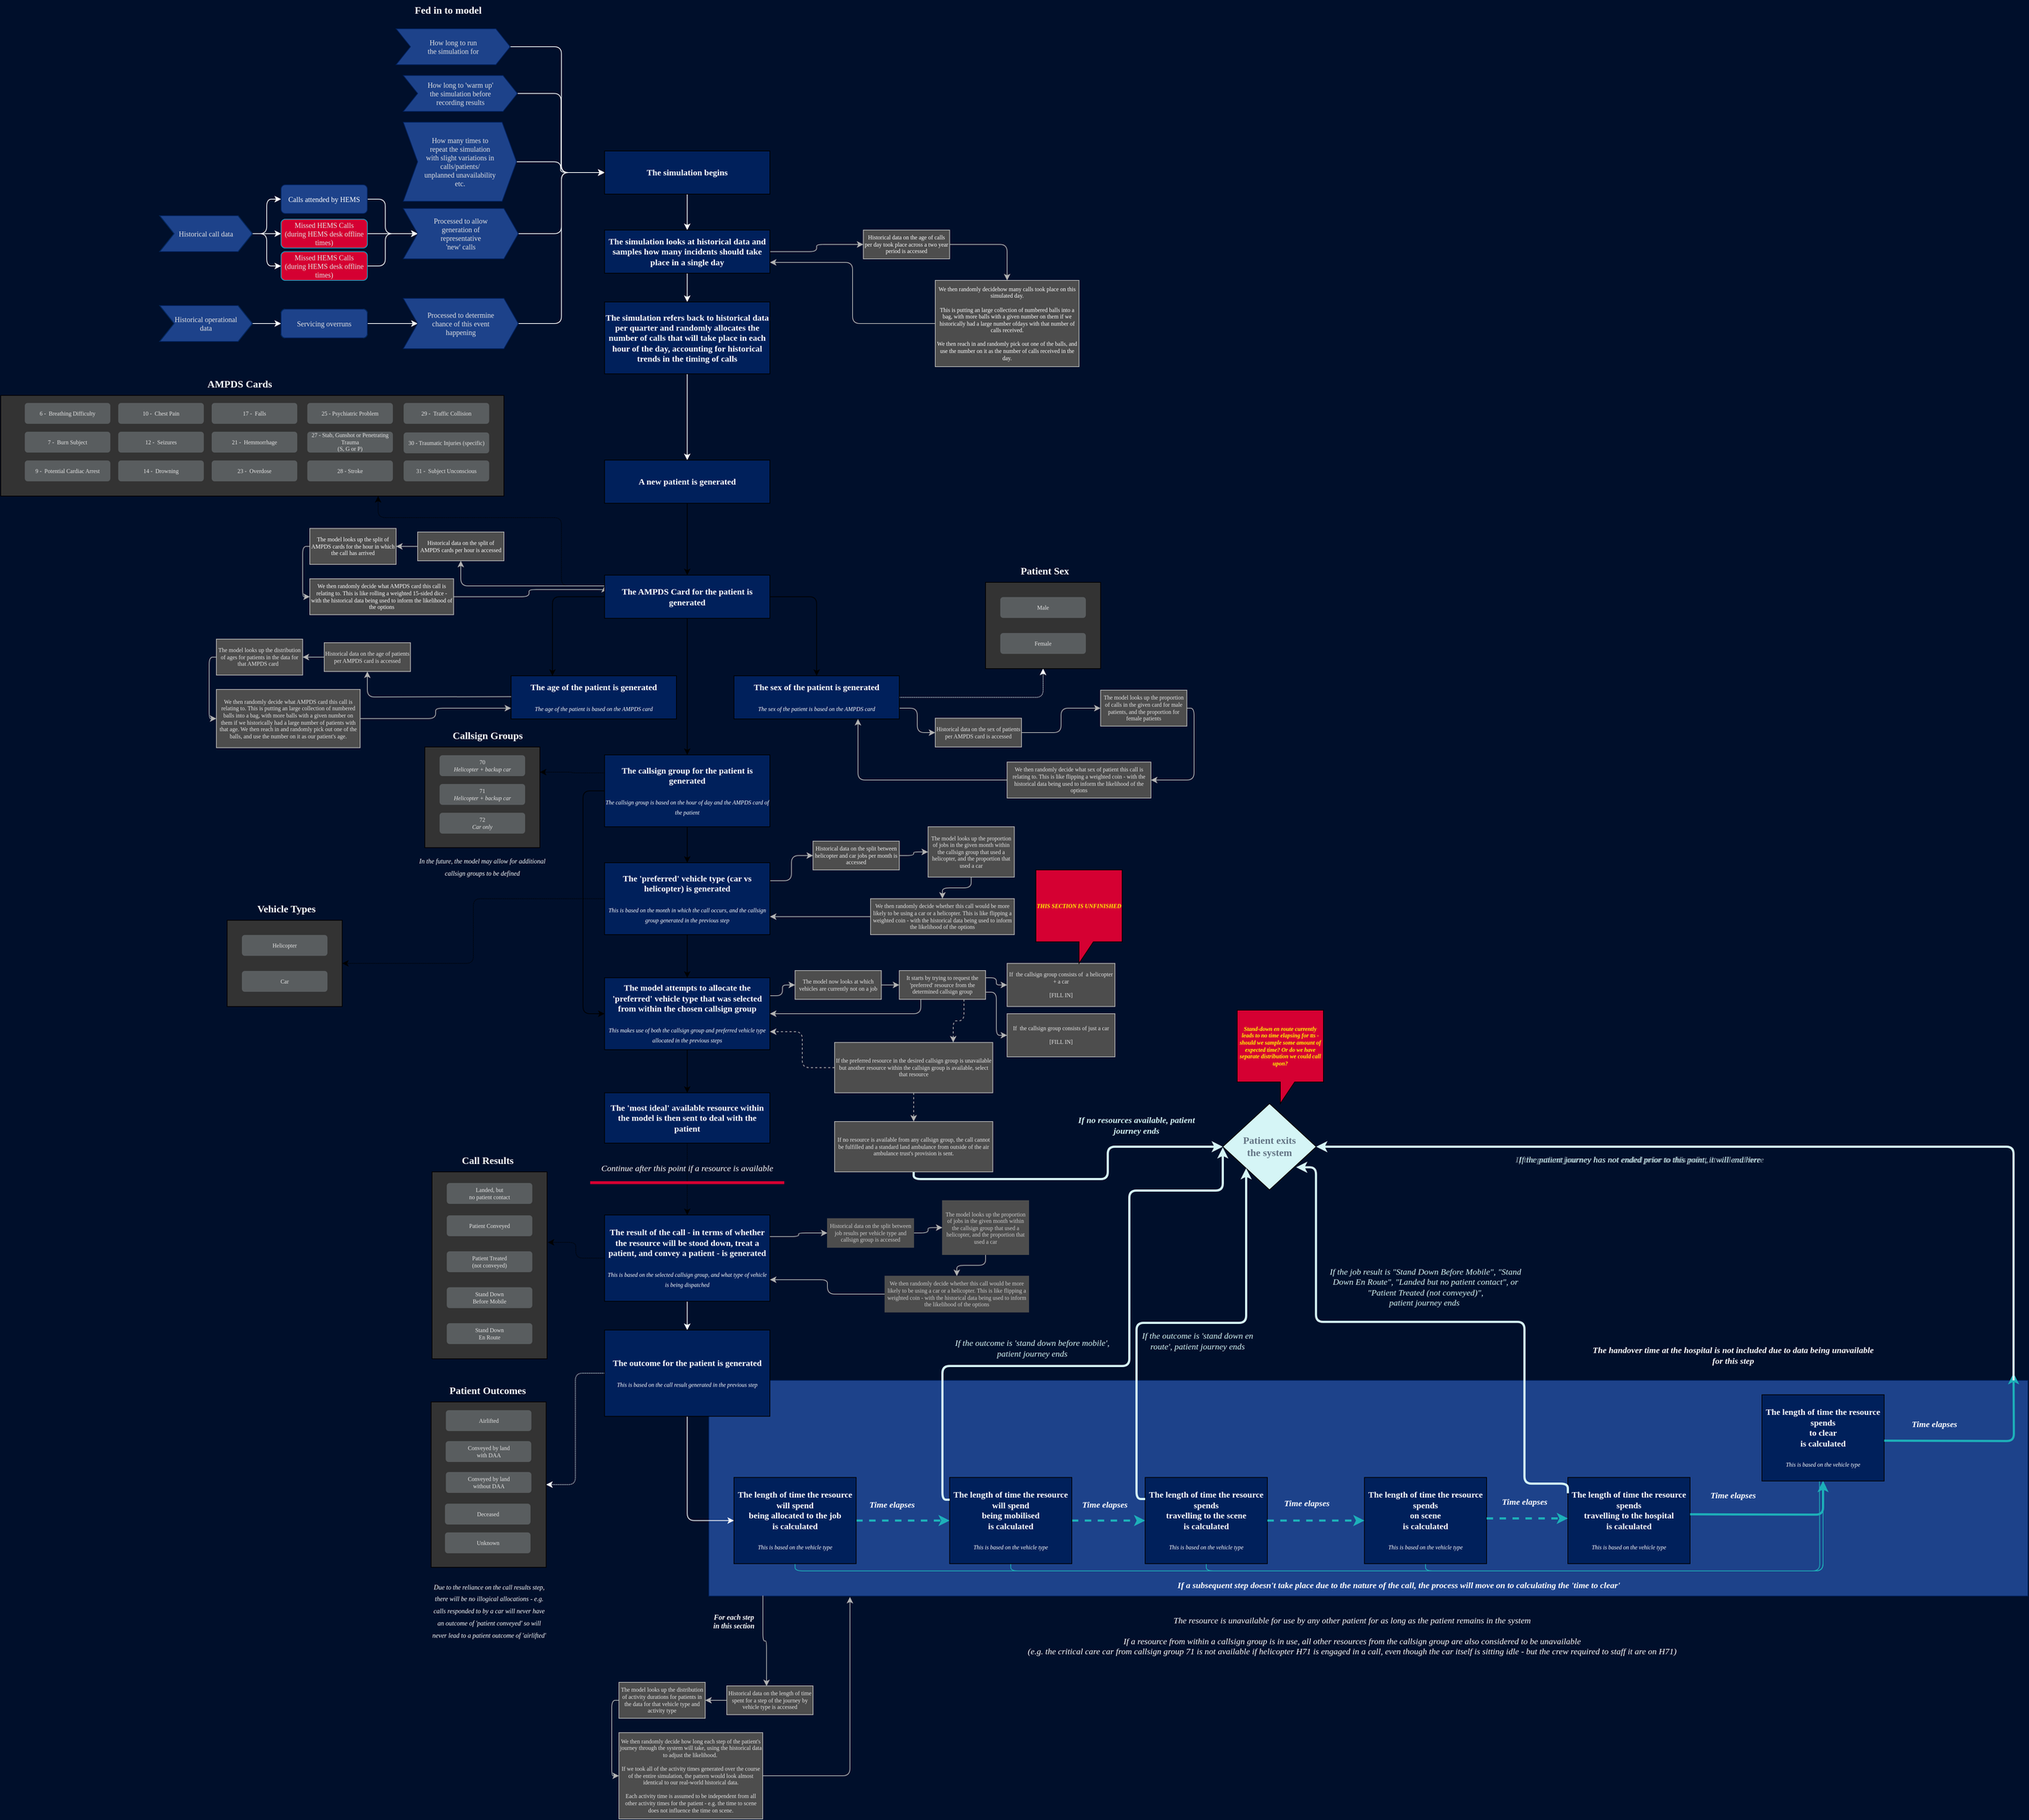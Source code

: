 <mxfile version="26.0.11">
  <diagram id="cqooIp5l22o7zoIYBhxo" name="Page-1">
    <mxGraphModel dx="2900" dy="2108" grid="1" gridSize="10" guides="1" tooltips="1" connect="1" arrows="1" fold="1" page="0" pageScale="1" pageWidth="850" pageHeight="1100" background="#000F2B" math="0" shadow="0">
      <root>
        <mxCell id="0" />
        <mxCell id="1" parent="0" />
        <mxCell id="164" value="" style="rounded=0;whiteSpace=wrap;html=1;strokeColor=#00205B;fontSize=12;fontColor=#FFFFFF;fillColor=#1D428A;fontFamily=Poppins;fontSource=https%3A%2F%2Ffonts.googleapis.com%2Fcss%3Ffamily%3DPoppins;" parent="1" vertex="1">
          <mxGeometry x="245" y="1320" width="1835" height="300" as="geometry" />
        </mxCell>
        <mxCell id="54" value="" style="rounded=0;whiteSpace=wrap;html=1;fontSize=8;fontFamily=Poppins;fontSource=https%3A%2F%2Ffonts.googleapis.com%2Fcss%3Ffamily%3DPoppins;fillColor=#333333;" parent="1" vertex="1">
          <mxGeometry x="-140" y="1030" width="160" height="260" as="geometry" />
        </mxCell>
        <mxCell id="5" style="edgeStyle=none;html=1;exitX=0.5;exitY=1;exitDx=0;exitDy=0;entryX=0.5;entryY=0;entryDx=0;entryDy=0;fontSize=8;fontFamily=Poppins;fontSource=https%3A%2F%2Ffonts.googleapis.com%2Fcss%3Ffamily%3DPoppins;" parent="1" source="2" target="4" edge="1">
          <mxGeometry relative="1" as="geometry" />
        </mxCell>
        <mxCell id="2" value="&lt;b&gt;A new patient is generated&lt;br&gt;&lt;/b&gt;" style="rounded=0;whiteSpace=wrap;html=1;fontFamily=Poppins;fontSource=https%3A%2F%2Ffonts.googleapis.com%2Fcss%3Ffamily%3DPoppins;" parent="1" vertex="1">
          <mxGeometry x="100" y="40" width="230" height="60" as="geometry" />
        </mxCell>
        <mxCell id="9" style="edgeStyle=orthogonalEdgeStyle;html=1;exitX=1;exitY=0.5;exitDx=0;exitDy=0;entryX=0.5;entryY=0;entryDx=0;entryDy=0;fontSize=8;fontFamily=Poppins;fontSource=https%3A%2F%2Ffonts.googleapis.com%2Fcss%3Ffamily%3DPoppins;" parent="1" source="4" target="7" edge="1">
          <mxGeometry relative="1" as="geometry" />
        </mxCell>
        <mxCell id="10" style="edgeStyle=orthogonalEdgeStyle;html=1;exitX=0;exitY=0.5;exitDx=0;exitDy=0;entryX=0.25;entryY=0;entryDx=0;entryDy=0;fontSize=8;fontFamily=Poppins;fontSource=https%3A%2F%2Ffonts.googleapis.com%2Fcss%3Ffamily%3DPoppins;" parent="1" source="4" target="6" edge="1">
          <mxGeometry relative="1" as="geometry" />
        </mxCell>
        <mxCell id="11" style="edgeStyle=orthogonalEdgeStyle;html=1;exitX=0.5;exitY=1;exitDx=0;exitDy=0;entryX=0.5;entryY=0;entryDx=0;entryDy=0;fontSize=8;fontFamily=Poppins;fontSource=https%3A%2F%2Ffonts.googleapis.com%2Fcss%3Ffamily%3DPoppins;" parent="1" source="4" target="8" edge="1">
          <mxGeometry relative="1" as="geometry" />
        </mxCell>
        <mxCell id="90" style="edgeStyle=orthogonalEdgeStyle;html=1;exitX=0;exitY=0.25;exitDx=0;exitDy=0;dashed=1;dashPattern=1 1;fontSize=8;fontColor=#0d0d0d;entryX=0.75;entryY=1;entryDx=0;entryDy=0;fontFamily=Poppins;fontSource=https%3A%2F%2Ffonts.googleapis.com%2Fcss%3Ffamily%3DPoppins;" parent="1" source="4" target="73" edge="1">
          <mxGeometry relative="1" as="geometry">
            <mxPoint x="-240" y="180" as="targetPoint" />
            <Array as="points">
              <mxPoint x="40" y="215" />
              <mxPoint x="40" y="120" />
              <mxPoint x="-215" y="120" />
            </Array>
          </mxGeometry>
        </mxCell>
        <mxCell id="95" style="edgeStyle=orthogonalEdgeStyle;html=1;exitX=0;exitY=0.25;exitDx=0;exitDy=0;strokeColor=#B3B3B3;fontSize=8;fontColor=#0d0d0d;fontFamily=Poppins;fontSource=https%3A%2F%2Ffonts.googleapis.com%2Fcss%3Ffamily%3DPoppins;" parent="1" source="4" target="91" edge="1">
          <mxGeometry relative="1" as="geometry" />
        </mxCell>
        <mxCell id="4" value="&lt;b&gt;The AMPDS Card for the patient is generated&lt;br&gt;&lt;/b&gt;" style="rounded=0;whiteSpace=wrap;html=1;fontFamily=Poppins;fontSource=https%3A%2F%2Ffonts.googleapis.com%2Fcss%3Ffamily%3DPoppins;" parent="1" vertex="1">
          <mxGeometry x="100" y="200" width="230" height="60" as="geometry" />
        </mxCell>
        <mxCell id="6" value="&lt;b&gt;The age of the patient is generated&lt;/b&gt;&lt;br&gt;&lt;br&gt;&lt;i style=&quot;&quot;&gt;&lt;font style=&quot;font-size: 8px;&quot;&gt;The age of the patient is based on the AMPDS card&lt;/font&gt;&lt;/i&gt;" style="rounded=0;whiteSpace=wrap;html=1;fontFamily=Poppins;fontSource=https%3A%2F%2Ffonts.googleapis.com%2Fcss%3Ffamily%3DPoppins;fillColor=light-dark(#00205B,#00205B);fontColor=#FFFFFF;" parent="1" vertex="1">
          <mxGeometry x="-30" y="340" width="230" height="60" as="geometry" />
        </mxCell>
        <mxCell id="109" style="edgeStyle=orthogonalEdgeStyle;html=1;exitX=1;exitY=0.5;exitDx=0;exitDy=0;strokeColor=#FFFFFF;fontSize=10;fontColor=#FFFFFF;dashed=1;dashPattern=1 1;fontFamily=Poppins;fontSource=https%3A%2F%2Ffonts.googleapis.com%2Fcss%3Ffamily%3DPoppins;" parent="1" source="7" target="105" edge="1">
          <mxGeometry relative="1" as="geometry" />
        </mxCell>
        <mxCell id="133" style="edgeStyle=orthogonalEdgeStyle;html=1;exitX=1;exitY=0.75;exitDx=0;exitDy=0;entryX=0;entryY=0.5;entryDx=0;entryDy=0;strokeColor=#B3B3B3;fontSize=12;fontColor=#FFFFFF;fontFamily=Poppins;fontSource=https%3A%2F%2Ffonts.googleapis.com%2Fcss%3Ffamily%3DPoppins;" parent="1" source="7" target="124" edge="1">
          <mxGeometry relative="1" as="geometry" />
        </mxCell>
        <mxCell id="7" value="&lt;b&gt;The sex of the patient is generated&lt;/b&gt;&lt;br&gt;&lt;br&gt;&lt;i style=&quot;&quot;&gt;&lt;font style=&quot;font-size: 8px;&quot;&gt;The sex of the patient is based on the AMPDS card&lt;/font&gt;&lt;/i&gt;" style="rounded=0;whiteSpace=wrap;html=1;fontFamily=Poppins;fontSource=https%3A%2F%2Ffonts.googleapis.com%2Fcss%3Ffamily%3DPoppins;fontColor=#FFFFFF;fillColor=light-dark(#00205B,#00205B);" parent="1" vertex="1">
          <mxGeometry x="280" y="340" width="230" height="60" as="geometry" />
        </mxCell>
        <mxCell id="15" style="edgeStyle=orthogonalEdgeStyle;html=1;exitX=0.5;exitY=1;exitDx=0;exitDy=0;entryX=0.5;entryY=0;entryDx=0;entryDy=0;fontSize=8;fontFamily=Poppins;fontSource=https%3A%2F%2Ffonts.googleapis.com%2Fcss%3Ffamily%3DPoppins;" parent="1" source="8" target="14" edge="1">
          <mxGeometry relative="1" as="geometry" />
        </mxCell>
        <mxCell id="26" style="edgeStyle=orthogonalEdgeStyle;html=1;exitX=0;exitY=0.5;exitDx=0;exitDy=0;entryX=0;entryY=0.5;entryDx=0;entryDy=0;fontSize=8;fontFamily=Poppins;fontSource=https%3A%2F%2Ffonts.googleapis.com%2Fcss%3Ffamily%3DPoppins;" parent="1" source="8" target="16" edge="1">
          <mxGeometry relative="1" as="geometry">
            <Array as="points">
              <mxPoint x="70" y="500" />
              <mxPoint x="70" y="810" />
            </Array>
          </mxGeometry>
        </mxCell>
        <mxCell id="8" value="&lt;b&gt;The callsign group for the patient is generated&lt;/b&gt;&lt;br&gt;&lt;font style=&quot;font-size: 8px;&quot;&gt;&lt;br&gt;&lt;i style=&quot;&quot;&gt;&lt;font style=&quot;&quot;&gt;The callsign group is based on the hour of day and the AMPDS card of the patient&lt;/font&gt;&lt;/i&gt;&lt;/font&gt;" style="rounded=0;whiteSpace=wrap;html=1;fontFamily=Poppins;fontSource=https%3A%2F%2Ffonts.googleapis.com%2Fcss%3Ffamily%3DPoppins;fillColor=light-dark(#00205B,#00205B);fontColor=#FFFFFF;" parent="1" vertex="1">
          <mxGeometry x="100" y="450" width="230" height="100" as="geometry" />
        </mxCell>
        <mxCell id="17" style="edgeStyle=orthogonalEdgeStyle;html=1;exitX=0.5;exitY=1;exitDx=0;exitDy=0;fontSize=8;fontFamily=Poppins;fontSource=https%3A%2F%2Ffonts.googleapis.com%2Fcss%3Ffamily%3DPoppins;" parent="1" source="14" target="16" edge="1">
          <mxGeometry relative="1" as="geometry" />
        </mxCell>
        <mxCell id="19" style="edgeStyle=orthogonalEdgeStyle;html=1;exitX=1;exitY=0.25;exitDx=0;exitDy=0;entryX=0;entryY=0.5;entryDx=0;entryDy=0;fontSize=8;strokeColor=#B3B3B3;fontFamily=Poppins;fontSource=https%3A%2F%2Ffonts.googleapis.com%2Fcss%3Ffamily%3DPoppins;" parent="1" source="14" target="18" edge="1">
          <mxGeometry relative="1" as="geometry" />
        </mxCell>
        <mxCell id="14" value="&lt;b&gt;The &#39;preferred&#39; vehicle type (car vs helicopter) is generated&lt;/b&gt;&lt;br&gt;&lt;font style=&quot;font-size: 8px;&quot;&gt;&lt;br&gt;&lt;i style=&quot;&quot;&gt;&lt;font style=&quot;&quot;&gt;This is based on the month in which the call occurs, and the callsign group generated in the previous step&lt;/font&gt;&lt;/i&gt;&lt;/font&gt;" style="rounded=0;whiteSpace=wrap;html=1;fontFamily=Poppins;fontSource=https%3A%2F%2Ffonts.googleapis.com%2Fcss%3Ffamily%3DPoppins;fillColor=light-dark(#00205B,#00205B);fontColor=#FFFFFF;" parent="1" vertex="1">
          <mxGeometry x="100" y="600" width="230" height="100" as="geometry" />
        </mxCell>
        <mxCell id="31" style="edgeStyle=orthogonalEdgeStyle;html=1;exitX=1;exitY=0.25;exitDx=0;exitDy=0;entryX=0;entryY=0.5;entryDx=0;entryDy=0;fontSize=8;fontColor=#0d0d0d;strokeColor=#B3B3B3;fontFamily=Poppins;fontSource=https%3A%2F%2Ffonts.googleapis.com%2Fcss%3Ffamily%3DPoppins;" parent="1" source="16" target="27" edge="1">
          <mxGeometry relative="1" as="geometry" />
        </mxCell>
        <mxCell id="47" style="edgeStyle=orthogonalEdgeStyle;html=1;exitX=0.5;exitY=1;exitDx=0;exitDy=0;entryX=0.5;entryY=0;entryDx=0;entryDy=0;fontSize=8;fontColor=#0d0d0d;fontFamily=Poppins;fontSource=https%3A%2F%2Ffonts.googleapis.com%2Fcss%3Ffamily%3DPoppins;" parent="1" source="16" target="46" edge="1">
          <mxGeometry relative="1" as="geometry" />
        </mxCell>
        <mxCell id="16" value="&lt;b&gt;The model attempts to allocate the &#39;preferred&#39; vehicle type that was selected from within the chosen callsign group&lt;br&gt;&lt;/b&gt;&lt;font style=&quot;font-size: 8px;&quot;&gt;&lt;br&gt;&lt;i&gt;This makes use of both the callsign group and preferred vehicle type allocated in the previous steps&lt;/i&gt;&lt;br&gt;&lt;/font&gt;" style="rounded=0;whiteSpace=wrap;html=1;fontFamily=Poppins;fontSource=https%3A%2F%2Ffonts.googleapis.com%2Fcss%3Ffamily%3DPoppins;fillColor=light-dark(#00205B,#00205B);fontColor=#FFFFFF;" parent="1" vertex="1">
          <mxGeometry x="100" y="760" width="230" height="100" as="geometry" />
        </mxCell>
        <mxCell id="22" style="edgeStyle=orthogonalEdgeStyle;html=1;exitX=1;exitY=0.5;exitDx=0;exitDy=0;fontSize=8;strokeColor=#B3B3B3;fontFamily=Poppins;fontSource=https%3A%2F%2Ffonts.googleapis.com%2Fcss%3Ffamily%3DPoppins;" parent="1" source="18" target="20" edge="1">
          <mxGeometry relative="1" as="geometry" />
        </mxCell>
        <mxCell id="18" value="Historical data on the split between helicopter and car jobs per month is accessed" style="rounded=0;whiteSpace=wrap;html=1;fontSize=8;strokeColor=#B3B3B3;fontFamily=Poppins;fontSource=https%3A%2F%2Ffonts.googleapis.com%2Fcss%3Ffamily%3DPoppins;fillColor=#4D4D4D;fontColor=#F0F0F0;" parent="1" vertex="1">
          <mxGeometry x="390" y="570" width="120" height="40" as="geometry" />
        </mxCell>
        <mxCell id="23" style="edgeStyle=orthogonalEdgeStyle;html=1;exitX=0.5;exitY=1;exitDx=0;exitDy=0;entryX=0.5;entryY=0;entryDx=0;entryDy=0;fontSize=8;strokeColor=#B3B3B3;fontFamily=Poppins;fontSource=https%3A%2F%2Ffonts.googleapis.com%2Fcss%3Ffamily%3DPoppins;" parent="1" source="20" target="21" edge="1">
          <mxGeometry relative="1" as="geometry" />
        </mxCell>
        <mxCell id="20" value="The model looks up the proportion of jobs in the given month within the callsign group that used a helicopter, and the proportion that used a car" style="rounded=0;whiteSpace=wrap;html=1;fontSize=8;strokeColor=#B3B3B3;fontFamily=Poppins;fontSource=https%3A%2F%2Ffonts.googleapis.com%2Fcss%3Ffamily%3DPoppins;fillColor=#4D4D4D;fontColor=#E6E6E6;" parent="1" vertex="1">
          <mxGeometry x="550" y="550" width="120" height="70" as="geometry" />
        </mxCell>
        <mxCell id="25" style="edgeStyle=orthogonalEdgeStyle;html=1;exitX=0;exitY=0.5;exitDx=0;exitDy=0;entryX=1;entryY=0.75;entryDx=0;entryDy=0;fontSize=8;strokeColor=#B3B3B3;fontFamily=Poppins;fontSource=https%3A%2F%2Ffonts.googleapis.com%2Fcss%3Ffamily%3DPoppins;" parent="1" source="21" target="14" edge="1">
          <mxGeometry relative="1" as="geometry" />
        </mxCell>
        <mxCell id="21" value="We then randomly decide whether this call would be more likely to be using a car or a helicopter. This is like flipping a weighted coin - with the historical data being used to inform the likelihood of the options" style="rounded=0;whiteSpace=wrap;html=1;fontSize=8;strokeColor=#B3B3B3;fontFamily=Poppins;fontSource=https%3A%2F%2Ffonts.googleapis.com%2Fcss%3Ffamily%3DPoppins;fillColor=#4D4D4D;fontColor=#E6E6E6;" parent="1" vertex="1">
          <mxGeometry x="470" y="650" width="200" height="50" as="geometry" />
        </mxCell>
        <mxCell id="32" style="edgeStyle=orthogonalEdgeStyle;html=1;exitX=1;exitY=0.5;exitDx=0;exitDy=0;fontSize=8;fontColor=#0d0d0d;strokeColor=#B3B3B3;fontFamily=Poppins;fontSource=https%3A%2F%2Ffonts.googleapis.com%2Fcss%3Ffamily%3DPoppins;" parent="1" source="27" target="28" edge="1">
          <mxGeometry relative="1" as="geometry" />
        </mxCell>
        <mxCell id="27" value="The model now looks at which vehicles are currently not on a job" style="rounded=0;whiteSpace=wrap;html=1;fontSize=8;strokeColor=#B3B3B3;fontFamily=Poppins;fontSource=https%3A%2F%2Ffonts.googleapis.com%2Fcss%3Ffamily%3DPoppins;fillColor=#4D4D4D;fontColor=#E6E6E6;" parent="1" vertex="1">
          <mxGeometry x="365" y="750" width="120" height="40" as="geometry" />
        </mxCell>
        <mxCell id="34" style="edgeStyle=orthogonalEdgeStyle;html=1;exitX=1;exitY=0.25;exitDx=0;exitDy=0;fontSize=8;fontColor=#0d0d0d;strokeColor=#B3B3B3;fontFamily=Poppins;fontSource=https%3A%2F%2Ffonts.googleapis.com%2Fcss%3Ffamily%3DPoppins;" parent="1" source="28" target="29" edge="1">
          <mxGeometry relative="1" as="geometry" />
        </mxCell>
        <mxCell id="35" style="edgeStyle=orthogonalEdgeStyle;html=1;exitX=1;exitY=0.75;exitDx=0;exitDy=0;entryX=0;entryY=0.5;entryDx=0;entryDy=0;fontSize=8;fontColor=#0d0d0d;strokeColor=#B3B3B3;fontFamily=Poppins;fontSource=https%3A%2F%2Ffonts.googleapis.com%2Fcss%3Ffamily%3DPoppins;" parent="1" source="28" target="33" edge="1">
          <mxGeometry relative="1" as="geometry" />
        </mxCell>
        <mxCell id="37" style="edgeStyle=orthogonalEdgeStyle;html=1;exitX=0.75;exitY=1;exitDx=0;exitDy=0;entryX=0.75;entryY=0;entryDx=0;entryDy=0;fontSize=8;fontColor=#0d0d0d;dashed=1;strokeColor=#B3B3B3;fontFamily=Poppins;fontSource=https%3A%2F%2Ffonts.googleapis.com%2Fcss%3Ffamily%3DPoppins;" parent="1" source="28" target="36" edge="1">
          <mxGeometry relative="1" as="geometry" />
        </mxCell>
        <mxCell id="44" style="edgeStyle=orthogonalEdgeStyle;html=1;exitX=0.25;exitY=1;exitDx=0;exitDy=0;entryX=1;entryY=0.5;entryDx=0;entryDy=0;fontSize=8;fontColor=#0d0d0d;strokeColor=#B3B3B3;fontFamily=Poppins;fontSource=https%3A%2F%2Ffonts.googleapis.com%2Fcss%3Ffamily%3DPoppins;" parent="1" source="28" target="16" edge="1">
          <mxGeometry relative="1" as="geometry" />
        </mxCell>
        <mxCell id="28" value="It starts by trying to request the &#39;preferred&#39; resource from the determined callsign group" style="rounded=0;whiteSpace=wrap;html=1;fontSize=8;strokeColor=#B3B3B3;fontFamily=Poppins;fontSource=https%3A%2F%2Ffonts.googleapis.com%2Fcss%3Ffamily%3DPoppins;fillColor=#4D4D4D;fontColor=#E6E6E6;" parent="1" vertex="1">
          <mxGeometry x="510" y="750" width="120" height="40" as="geometry" />
        </mxCell>
        <mxCell id="29" value="If&amp;nbsp; the callsign group consists of&amp;nbsp; a helicopter + a car&lt;br&gt;&lt;br&gt;[FILL IN]" style="rounded=0;whiteSpace=wrap;html=1;fontSize=8;strokeColor=#B3B3B3;fontFamily=Poppins;fontSource=https%3A%2F%2Ffonts.googleapis.com%2Fcss%3Ffamily%3DPoppins;fillColor=#4D4D4D;fontColor=#E6E6E6;" parent="1" vertex="1">
          <mxGeometry x="660" y="740" width="150" height="60" as="geometry" />
        </mxCell>
        <mxCell id="30" value="&lt;i&gt;THIS SECTION IS UNFINISHED&lt;br&gt;&lt;/i&gt;" style="shape=callout;whiteSpace=wrap;html=1;perimeter=calloutPerimeter;fontSize=8;fillColor=#D50032;fontColor=#FFFF00;fontStyle=1;fontFamily=Poppins;fontSource=https%3A%2F%2Ffonts.googleapis.com%2Fcss%3Ffamily%3DPoppins;" parent="1" vertex="1">
          <mxGeometry x="700" y="610" width="120" height="130" as="geometry" />
        </mxCell>
        <mxCell id="33" value="If&amp;nbsp; the callsign group consists of just a car&lt;br&gt;&lt;br&gt;[FILL IN]" style="rounded=0;whiteSpace=wrap;html=1;fontSize=8;strokeColor=#B3B3B3;fontFamily=Poppins;fontSource=https%3A%2F%2Ffonts.googleapis.com%2Fcss%3Ffamily%3DPoppins;fillColor=#4D4D4D;fontColor=#E6E6E6;" parent="1" vertex="1">
          <mxGeometry x="660" y="810" width="150" height="60" as="geometry" />
        </mxCell>
        <mxCell id="39" style="edgeStyle=orthogonalEdgeStyle;html=1;exitX=0.5;exitY=1;exitDx=0;exitDy=0;entryX=0.5;entryY=0;entryDx=0;entryDy=0;fontSize=8;fontColor=#0d0d0d;dashed=1;strokeColor=#B3B3B3;fontFamily=Poppins;fontSource=https%3A%2F%2Ffonts.googleapis.com%2Fcss%3Ffamily%3DPoppins;" parent="1" source="36" target="38" edge="1">
          <mxGeometry relative="1" as="geometry" />
        </mxCell>
        <mxCell id="45" style="edgeStyle=orthogonalEdgeStyle;html=1;exitX=0;exitY=0.5;exitDx=0;exitDy=0;entryX=1;entryY=0.75;entryDx=0;entryDy=0;dashed=1;fontSize=8;fontColor=#0d0d0d;strokeColor=#B3B3B3;fontFamily=Poppins;fontSource=https%3A%2F%2Ffonts.googleapis.com%2Fcss%3Ffamily%3DPoppins;" parent="1" source="36" target="16" edge="1">
          <mxGeometry relative="1" as="geometry" />
        </mxCell>
        <mxCell id="36" value="If the preferred resource in the desired callsign group is unavailable but another resource within the callsign group is available, select that resource" style="rounded=0;whiteSpace=wrap;html=1;fontSize=8;strokeColor=#B3B3B3;fontFamily=Poppins;fontSource=https%3A%2F%2Ffonts.googleapis.com%2Fcss%3Ffamily%3DPoppins;fillColor=#4D4D4D;fontColor=#E6E6E6;" parent="1" vertex="1">
          <mxGeometry x="420" y="850" width="220" height="70" as="geometry" />
        </mxCell>
        <mxCell id="42" style="edgeStyle=orthogonalEdgeStyle;html=1;exitX=0.5;exitY=1;exitDx=0;exitDy=0;fontSize=8;fontColor=#637585;strokeColor=#D5F5F6;strokeWidth=3;fontFamily=Poppins;fontSource=https%3A%2F%2Ffonts.googleapis.com%2Fcss%3Ffamily%3DPoppins;" parent="1" source="38" target="41" edge="1">
          <mxGeometry relative="1" as="geometry" />
        </mxCell>
        <mxCell id="38" value="If no resource is available from any callsign group, the call cannot be fulfilled and a standard land ambulance from outside of the air ambulance trust&#39;s provision is sent." style="rounded=0;whiteSpace=wrap;html=1;fontSize=8;strokeColor=#B3B3B3;fontFamily=Poppins;fontSource=https%3A%2F%2Ffonts.googleapis.com%2Fcss%3Ffamily%3DPoppins;fillColor=#4D4D4D;fontColor=#E6E6E6;" parent="1" vertex="1">
          <mxGeometry x="420" y="960" width="220" height="70" as="geometry" />
        </mxCell>
        <mxCell id="41" value="Patient exits &lt;br&gt;the system" style="rhombus;whiteSpace=wrap;html=1;fontSize=14;fontColor=#637585;fillColor=#D5F5F6;fontStyle=1;fontFamily=Poppins;fontSource=https%3A%2F%2Ffonts.googleapis.com%2Fcss%3Ffamily%3DPoppins;" parent="1" vertex="1">
          <mxGeometry x="960" y="935" width="130" height="120" as="geometry" />
        </mxCell>
        <mxCell id="63" style="edgeStyle=orthogonalEdgeStyle;html=1;exitX=0.5;exitY=1;exitDx=0;exitDy=0;dashed=1;dashPattern=1 1;fontSize=8;fontColor=#0d0d0d;fontFamily=Poppins;fontSource=https%3A%2F%2Ffonts.googleapis.com%2Fcss%3Ffamily%3DPoppins;" parent="1" source="46" target="48" edge="1">
          <mxGeometry relative="1" as="geometry" />
        </mxCell>
        <mxCell id="46" value="&lt;b&gt;The &#39;most ideal&#39; available resource within the model is then sent to deal with the patient&lt;/b&gt;&lt;font style=&quot;font-size: 8px;&quot;&gt;&lt;br&gt;&lt;/font&gt;" style="rounded=0;whiteSpace=wrap;html=1;fontFamily=Poppins;fontSource=https%3A%2F%2Ffonts.googleapis.com%2Fcss%3Ffamily%3DPoppins;fillColor=light-dark(#00205B,#00205B);fontColor=#FFFFFF;" parent="1" vertex="1">
          <mxGeometry x="100" y="920" width="230" height="70" as="geometry" />
        </mxCell>
        <mxCell id="55" style="edgeStyle=orthogonalEdgeStyle;html=1;exitX=0;exitY=0.5;exitDx=0;exitDy=0;entryX=1.006;entryY=0.377;entryDx=0;entryDy=0;entryPerimeter=0;fontSize=8;fontColor=#0d0d0d;dashed=1;dashPattern=1 1;fontFamily=Poppins;fontSource=https%3A%2F%2Ffonts.googleapis.com%2Fcss%3Ffamily%3DPoppins;" parent="1" source="48" target="54" edge="1">
          <mxGeometry relative="1" as="geometry" />
        </mxCell>
        <mxCell id="139" style="edgeStyle=orthogonalEdgeStyle;html=1;exitX=0.5;exitY=1;exitDx=0;exitDy=0;strokeColor=#1EA1C2;fontSize=12;fontColor=#FFFFFF;fontFamily=Poppins;fontSource=https%3A%2F%2Ffonts.googleapis.com%2Fcss%3Ffamily%3DPoppins;" parent="1" source="48" target="138" edge="1">
          <mxGeometry relative="1" as="geometry" />
        </mxCell>
        <mxCell id="140" value="" style="edgeStyle=orthogonalEdgeStyle;html=1;strokeColor=#FFFFFF;fontSize=12;fontColor=#FFFFFF;fontFamily=Poppins;fontSource=https%3A%2F%2Ffonts.googleapis.com%2Fcss%3Ffamily%3DPoppins;" parent="1" source="48" target="138" edge="1">
          <mxGeometry relative="1" as="geometry" />
        </mxCell>
        <mxCell id="48" value="&lt;b&gt;The result of the call - in terms of whether the resource will be stood down, treat a patient, and convey a patient - is generated&lt;br&gt;&lt;/b&gt;&lt;font style=&quot;font-size: 8px;&quot;&gt;&lt;br&gt;&lt;i&gt;This is based on the selected callsign group, and what type of vehicle is being dispatched&lt;/i&gt;&lt;br&gt;&lt;/font&gt;" style="rounded=0;whiteSpace=wrap;html=1;fontFamily=Poppins;fontSource=https%3A%2F%2Ffonts.googleapis.com%2Fcss%3Ffamily%3DPoppins;fillColor=light-dark(#00205B,#00205B);fontColor=#FFFFFF;" parent="1" vertex="1">
          <mxGeometry x="100" y="1090" width="230" height="120" as="geometry" />
        </mxCell>
        <mxCell id="49" value="Landed, but &lt;br&gt;no patient contact" style="rounded=1;whiteSpace=wrap;html=1;fontSize=8;fillColor=#595d5f;strokeColor=#333333;fontFamily=Poppins;fontSource=https%3A%2F%2Ffonts.googleapis.com%2Fcss%3Ffamily%3DPoppins;fontColor=#E6E6E6;" parent="1" vertex="1">
          <mxGeometry x="-120" y="1045" width="120" height="30" as="geometry" />
        </mxCell>
        <mxCell id="50" value="Patient Conveyed" style="rounded=1;whiteSpace=wrap;html=1;fontSize=8;fillColor=#595d5f;strokeColor=#333333;fontFamily=Poppins;fontSource=https%3A%2F%2Ffonts.googleapis.com%2Fcss%3Ffamily%3DPoppins;fontColor=#E6E6E6;" parent="1" vertex="1">
          <mxGeometry x="-120" y="1090" width="120" height="30" as="geometry" />
        </mxCell>
        <mxCell id="51" value="Patient Treated &lt;br&gt;(not conveyed)" style="rounded=1;whiteSpace=wrap;html=1;fontSize=8;fillColor=#595d5f;strokeColor=#333333;fontFamily=Poppins;fontSource=https%3A%2F%2Ffonts.googleapis.com%2Fcss%3Ffamily%3DPoppins;fontColor=#E6E6E6;" parent="1" vertex="1">
          <mxGeometry x="-120" y="1140" width="120" height="30" as="geometry" />
        </mxCell>
        <mxCell id="52" value="Stand Down &lt;br&gt;Before Mobile" style="rounded=1;whiteSpace=wrap;html=1;fontSize=8;fillColor=#595d5f;strokeColor=#333333;fontFamily=Poppins;fontSource=https%3A%2F%2Ffonts.googleapis.com%2Fcss%3Ffamily%3DPoppins;fontColor=#E6E6E6;" parent="1" vertex="1">
          <mxGeometry x="-120" y="1190" width="120" height="30" as="geometry" />
        </mxCell>
        <mxCell id="53" value="Stand Down &lt;br&gt;En Route" style="rounded=1;whiteSpace=wrap;html=1;fontSize=8;fillColor=#595d5f;strokeColor=#333333;fontFamily=Poppins;fontSource=https%3A%2F%2Ffonts.googleapis.com%2Fcss%3Ffamily%3DPoppins;fontColor=#E6E6E6;" parent="1" vertex="1">
          <mxGeometry x="-120" y="1240" width="120" height="30" as="geometry" />
        </mxCell>
        <mxCell id="56" style="edgeStyle=orthogonalEdgeStyle;html=1;exitX=1;exitY=0.25;exitDx=0;exitDy=0;entryX=0;entryY=0.5;entryDx=0;entryDy=0;fontSize=8;strokeColor=#B3B3B3;fontFamily=Poppins;fontSource=https%3A%2F%2Ffonts.googleapis.com%2Fcss%3Ffamily%3DPoppins;" parent="1" source="48" target="58" edge="1">
          <mxGeometry relative="1" as="geometry">
            <mxPoint x="350" y="1150" as="sourcePoint" />
          </mxGeometry>
        </mxCell>
        <mxCell id="57" style="edgeStyle=orthogonalEdgeStyle;html=1;exitX=1;exitY=0.5;exitDx=0;exitDy=0;fontSize=8;strokeColor=#B3B3B3;fontFamily=Poppins;fontSource=https%3A%2F%2Ffonts.googleapis.com%2Fcss%3Ffamily%3DPoppins;" parent="1" source="58" target="60" edge="1">
          <mxGeometry relative="1" as="geometry" />
        </mxCell>
        <mxCell id="58" value="Historical data on the split between job results per vehicle type and callsign group is accessed" style="rounded=0;whiteSpace=wrap;html=1;fontSize=8;strokeColor=#4D4D4D;fontFamily=Poppins;fontSource=https%3A%2F%2Ffonts.googleapis.com%2Fcss%3Ffamily%3DPoppins;fillColor=#4D4D4D;fontColor=#CCCCCC;" parent="1" vertex="1">
          <mxGeometry x="410" y="1095" width="120" height="40" as="geometry" />
        </mxCell>
        <mxCell id="59" style="edgeStyle=orthogonalEdgeStyle;html=1;exitX=0.5;exitY=1;exitDx=0;exitDy=0;entryX=0.5;entryY=0;entryDx=0;entryDy=0;fontSize=8;strokeColor=#B3B3B3;fontFamily=Poppins;fontSource=https%3A%2F%2Ffonts.googleapis.com%2Fcss%3Ffamily%3DPoppins;" parent="1" source="60" target="62" edge="1">
          <mxGeometry relative="1" as="geometry" />
        </mxCell>
        <mxCell id="60" value="The model looks up the proportion of jobs in the given month within the callsign group that used a helicopter, and the proportion that used a car" style="rounded=0;whiteSpace=wrap;html=1;fontSize=8;strokeColor=#4D4D4D;fontFamily=Poppins;fontSource=https%3A%2F%2Ffonts.googleapis.com%2Fcss%3Ffamily%3DPoppins;fillColor=#4D4D4D;fontColor=#CCCCCC;" parent="1" vertex="1">
          <mxGeometry x="570" y="1070" width="120" height="75" as="geometry" />
        </mxCell>
        <mxCell id="61" style="edgeStyle=orthogonalEdgeStyle;html=1;exitX=0;exitY=0.5;exitDx=0;exitDy=0;entryX=1;entryY=0.75;entryDx=0;entryDy=0;fontSize=8;strokeColor=#B3B3B3;fontFamily=Poppins;fontSource=https%3A%2F%2Ffonts.googleapis.com%2Fcss%3Ffamily%3DPoppins;" parent="1" source="62" target="48" edge="1">
          <mxGeometry relative="1" as="geometry">
            <mxPoint x="350" y="1200" as="targetPoint" />
          </mxGeometry>
        </mxCell>
        <mxCell id="62" value="We then randomly decide whether this call would be more likely to be using a car or a helicopter. This is like flipping a weighted coin - with the historical data being used to inform the likelihood of the options" style="rounded=0;whiteSpace=wrap;html=1;fontSize=8;strokeColor=#4D4D4D;fontFamily=Poppins;fontSource=https%3A%2F%2Ffonts.googleapis.com%2Fcss%3Ffamily%3DPoppins;fillColor=#4D4D4D;fontColor=#CCCCCC;" parent="1" vertex="1">
          <mxGeometry x="490" y="1175" width="200" height="50" as="geometry" />
        </mxCell>
        <mxCell id="67" style="edgeStyle=orthogonalEdgeStyle;html=1;exitX=0;exitY=0.5;exitDx=0;exitDy=0;fontSize=8;fontColor=#0d0d0d;dashed=1;dashPattern=1 1;fontFamily=Poppins;fontSource=https%3A%2F%2Ffonts.googleapis.com%2Fcss%3Ffamily%3DPoppins;" parent="1" source="14" target="64" edge="1">
          <mxGeometry relative="1" as="geometry">
            <mxPoint x="110" y="650" as="sourcePoint" />
            <mxPoint x="30.96" y="628.02" as="targetPoint" />
          </mxGeometry>
        </mxCell>
        <mxCell id="68" value="" style="rounded=0;whiteSpace=wrap;html=1;fontSize=8;fontFamily=Poppins;fontSource=https%3A%2F%2Ffonts.googleapis.com%2Fcss%3Ffamily%3DPoppins;fillColor=#333333;" parent="1" vertex="1">
          <mxGeometry x="-150" y="439" width="160" height="140" as="geometry" />
        </mxCell>
        <mxCell id="69" value="70&lt;br&gt;&lt;i&gt;Helicopter + backup car&lt;/i&gt;" style="rounded=1;whiteSpace=wrap;html=1;fontSize=8;fillColor=#595d5f;strokeColor=#333333;fontFamily=Poppins;fontSource=https%3A%2F%2Ffonts.googleapis.com%2Fcss%3Ffamily%3DPoppins;fontColor=#E6E6E6;" parent="1" vertex="1">
          <mxGeometry x="-130" y="450" width="120" height="30" as="geometry" />
        </mxCell>
        <mxCell id="70" value="71&lt;br&gt;&lt;i&gt;Helicopter + backup car&lt;/i&gt;" style="rounded=1;whiteSpace=wrap;html=1;fontSize=8;fillColor=#595d5f;strokeColor=#333333;fontFamily=Poppins;fontSource=https%3A%2F%2Ffonts.googleapis.com%2Fcss%3Ffamily%3DPoppins;fontColor=#E6E6E6;" parent="1" vertex="1">
          <mxGeometry x="-130" y="490" width="120" height="30" as="geometry" />
        </mxCell>
        <mxCell id="71" value="72&lt;br&gt;&lt;i&gt;Car only&lt;/i&gt;" style="rounded=1;whiteSpace=wrap;html=1;fontSize=8;fillColor=#595d5f;strokeColor=#333333;fontFamily=Poppins;fontSource=https%3A%2F%2Ffonts.googleapis.com%2Fcss%3Ffamily%3DPoppins;fontColor=#E6E6E6;" parent="1" vertex="1">
          <mxGeometry x="-130" y="530" width="120" height="30" as="geometry" />
        </mxCell>
        <mxCell id="72" style="edgeStyle=orthogonalEdgeStyle;html=1;exitX=0;exitY=0.25;exitDx=0;exitDy=0;fontSize=8;fontColor=#0d0d0d;dashed=1;dashPattern=1 1;entryX=1;entryY=0.25;entryDx=0;entryDy=0;fontFamily=Poppins;fontSource=https%3A%2F%2Ffonts.googleapis.com%2Fcss%3Ffamily%3DPoppins;" parent="1" source="8" target="68" edge="1">
          <mxGeometry relative="1" as="geometry">
            <mxPoint x="100" y="464.41" as="sourcePoint" />
            <mxPoint y="464" as="targetPoint" />
          </mxGeometry>
        </mxCell>
        <mxCell id="89" value="" style="group;fontFamily=Poppins;fontSource=https%3A%2F%2Ffonts.googleapis.com%2Fcss%3Ffamily%3DPoppins;fillColor=#333333;container=0;fontColor=#E6E6E6;" parent="1" vertex="1" connectable="0">
          <mxGeometry x="-740" y="-50" width="700" height="140" as="geometry" />
        </mxCell>
        <mxCell id="94" style="edgeStyle=orthogonalEdgeStyle;html=1;exitX=0;exitY=0.5;exitDx=0;exitDy=0;entryX=1;entryY=0.5;entryDx=0;entryDy=0;strokeColor=#B3B3B3;fontSize=8;fontColor=#E6E6E6;fontFamily=Poppins;fontSource=https%3A%2F%2Ffonts.googleapis.com%2Fcss%3Ffamily%3DPoppins;" parent="1" source="91" target="92" edge="1">
          <mxGeometry relative="1" as="geometry" />
        </mxCell>
        <mxCell id="91" value="Historical data on the split of AMPDS cards per hour is accessed" style="rounded=0;whiteSpace=wrap;html=1;fontSize=8;strokeColor=#B3B3B3;fontFamily=Poppins;fontSource=https%3A%2F%2Ffonts.googleapis.com%2Fcss%3Ffamily%3DPoppins;fillColor=#4D4D4D;fontColor=#FFFFFF;" parent="1" vertex="1">
          <mxGeometry x="-160" y="140" width="120" height="40" as="geometry" />
        </mxCell>
        <mxCell id="96" style="edgeStyle=orthogonalEdgeStyle;html=1;exitX=0;exitY=0.5;exitDx=0;exitDy=0;entryX=0;entryY=0.5;entryDx=0;entryDy=0;strokeColor=#B3B3B3;fontSize=8;fontColor=#E6E6E6;fontFamily=Poppins;fontSource=https%3A%2F%2Ffonts.googleapis.com%2Fcss%3Ffamily%3DPoppins;" parent="1" source="92" target="93" edge="1">
          <mxGeometry relative="1" as="geometry" />
        </mxCell>
        <mxCell id="92" value="The model looks up the split of AMPDS cards for the hour in which the call has arrived" style="rounded=0;whiteSpace=wrap;html=1;fontSize=8;strokeColor=#B3B3B3;fontFamily=Poppins;fontSource=https%3A%2F%2Ffonts.googleapis.com%2Fcss%3Ffamily%3DPoppins;fillColor=#4D4D4D;fontColor=#FFFFFF;" parent="1" vertex="1">
          <mxGeometry x="-310" y="135" width="120" height="50" as="geometry" />
        </mxCell>
        <mxCell id="97" style="edgeStyle=orthogonalEdgeStyle;html=1;exitX=1;exitY=0.5;exitDx=0;exitDy=0;entryX=0;entryY=0.25;entryDx=0;entryDy=0;strokeColor=#B3B3B3;fontSize=8;fontColor=#0d0d0d;fontFamily=Poppins;fontSource=https%3A%2F%2Ffonts.googleapis.com%2Fcss%3Ffamily%3DPoppins;" parent="1" source="93" target="4" edge="1">
          <mxGeometry relative="1" as="geometry">
            <Array as="points">
              <mxPoint x="-5" y="230" />
              <mxPoint x="-5" y="220" />
              <mxPoint x="100" y="220" />
            </Array>
          </mxGeometry>
        </mxCell>
        <mxCell id="93" value="We then randomly decide what AMPDS card this call is relating to. This is like rolling a weighted 15-sided dice - with the historical data being used to inform the likelihood of the options" style="rounded=0;whiteSpace=wrap;html=1;fontSize=8;strokeColor=#B3B3B3;fontFamily=Poppins;fontSource=https%3A%2F%2Ffonts.googleapis.com%2Fcss%3Ffamily%3DPoppins;fillColor=#4D4D4D;fontColor=#FFFFFF;" parent="1" vertex="1">
          <mxGeometry x="-310" y="205" width="200" height="50" as="geometry" />
        </mxCell>
        <mxCell id="98" value="AMPDS Cards" style="text;html=1;strokeColor=none;fillColor=none;align=center;verticalAlign=middle;whiteSpace=wrap;rounded=0;fontSize=14;fontColor=#FFFFFF;fontStyle=1;fontFamily=Poppins;fontSource=https%3A%2F%2Ffonts.googleapis.com%2Fcss%3Ffamily%3DPoppins;" parent="1" vertex="1">
          <mxGeometry x="-505" y="-80" width="195" height="30" as="geometry" />
        </mxCell>
        <mxCell id="99" value="Callsign Groups" style="text;html=1;strokeColor=none;fillColor=none;align=center;verticalAlign=middle;whiteSpace=wrap;rounded=0;fontSize=14;fontColor=#FFFFFF;fontStyle=1;fontFamily=Poppins;fontSource=https%3A%2F%2Ffonts.googleapis.com%2Fcss%3Ffamily%3DPoppins;" parent="1" vertex="1">
          <mxGeometry x="-160" y="409" width="195" height="30" as="geometry" />
        </mxCell>
        <mxCell id="101" value="" style="group;fontFamily=Poppins;fontSource=https%3A%2F%2Ffonts.googleapis.com%2Fcss%3Ffamily%3DPoppins;fillColor=#333333;" parent="1" vertex="1" connectable="0">
          <mxGeometry x="-425" y="680" width="160" height="120" as="geometry" />
        </mxCell>
        <mxCell id="64" value="" style="rounded=0;whiteSpace=wrap;html=1;fontSize=8;fontFamily=Poppins;fontSource=https%3A%2F%2Ffonts.googleapis.com%2Fcss%3Ffamily%3DPoppins;fillColor=#333333;" parent="101" vertex="1">
          <mxGeometry width="160" height="120" as="geometry" />
        </mxCell>
        <mxCell id="65" value="&lt;span style=&quot;color: rgb(230, 230, 230);&quot;&gt;Helicopter&lt;/span&gt;" style="rounded=1;whiteSpace=wrap;html=1;fontSize=8;fillColor=#595d5f;strokeColor=#333333;fontFamily=Poppins;fontSource=https%3A%2F%2Ffonts.googleapis.com%2Fcss%3Ffamily%3DPoppins;" parent="101" vertex="1">
          <mxGeometry x="20" y="20" width="120" height="30" as="geometry" />
        </mxCell>
        <mxCell id="66" value="Car" style="rounded=1;whiteSpace=wrap;html=1;fontSize=8;fillColor=#595d5f;strokeColor=#333333;fontFamily=Poppins;fontSource=https%3A%2F%2Ffonts.googleapis.com%2Fcss%3Ffamily%3DPoppins;fontColor=#E6E6E6;" parent="101" vertex="1">
          <mxGeometry x="20" y="70" width="120" height="30" as="geometry" />
        </mxCell>
        <mxCell id="102" value="Vehicle Types" style="text;html=1;strokeColor=none;fillColor=none;align=center;verticalAlign=middle;whiteSpace=wrap;rounded=0;fontSize=14;fontColor=#FFFFFF;fontStyle=1;fontFamily=Poppins;fontSource=https%3A%2F%2Ffonts.googleapis.com%2Fcss%3Ffamily%3DPoppins;" parent="1" vertex="1">
          <mxGeometry x="-440" y="650" width="195" height="30" as="geometry" />
        </mxCell>
        <mxCell id="103" value="Call Results" style="text;html=1;strokeColor=none;fillColor=none;align=center;verticalAlign=middle;whiteSpace=wrap;rounded=0;fontSize=14;fontColor=#FFFFFF;fontStyle=1;fontFamily=Poppins;fontSource=https%3A%2F%2Ffonts.googleapis.com%2Fcss%3Ffamily%3DPoppins;" parent="1" vertex="1">
          <mxGeometry x="-160" y="1000" width="195" height="30" as="geometry" />
        </mxCell>
        <mxCell id="104" value="&lt;span style=&quot;font-weight: normal;&quot;&gt;&lt;font style=&quot;font-size: 9px;&quot;&gt;In the future, the model may allow for additional callsign groups to be defined&lt;/font&gt;&lt;/span&gt;" style="text;html=1;strokeColor=none;fillColor=none;align=center;verticalAlign=middle;whiteSpace=wrap;rounded=0;fontSize=14;fontColor=#FFFFFF;fontStyle=3;fontFamily=Poppins;fontSource=https%3A%2F%2Ffonts.googleapis.com%2Fcss%3Ffamily%3DPoppins;" parent="1" vertex="1">
          <mxGeometry x="-158.75" y="579" width="177.5" height="51" as="geometry" />
        </mxCell>
        <mxCell id="105" value="" style="rounded=0;whiteSpace=wrap;html=1;fontSize=8;fontFamily=Poppins;fontSource=https%3A%2F%2Ffonts.googleapis.com%2Fcss%3Ffamily%3DPoppins;labelBackgroundColor=default;fillColor=#333333;" parent="1" vertex="1">
          <mxGeometry x="630" y="210" width="160" height="120" as="geometry" />
        </mxCell>
        <mxCell id="106" value="Male" style="rounded=1;whiteSpace=wrap;html=1;fontSize=8;fillColor=#595d5f;strokeColor=#333333;fontFamily=Poppins;fontSource=https%3A%2F%2Ffonts.googleapis.com%2Fcss%3Ffamily%3DPoppins;fontColor=#E6E6E6;" parent="1" vertex="1">
          <mxGeometry x="650" y="230" width="120" height="30" as="geometry" />
        </mxCell>
        <mxCell id="107" value="Female" style="rounded=1;whiteSpace=wrap;html=1;fontSize=8;fillColor=#595d5f;strokeColor=#333333;fontFamily=Poppins;fontSource=https%3A%2F%2Ffonts.googleapis.com%2Fcss%3Ffamily%3DPoppins;fontColor=#E6E6E6;" parent="1" vertex="1">
          <mxGeometry x="650" y="280" width="120" height="30" as="geometry" />
        </mxCell>
        <mxCell id="108" value="Patient Sex" style="text;html=1;strokeColor=none;fillColor=none;align=center;verticalAlign=middle;whiteSpace=wrap;rounded=0;fontSize=14;fontColor=#FFFFFF;fontStyle=1;fontFamily=Poppins;fontSource=https%3A%2F%2Ffonts.googleapis.com%2Fcss%3Ffamily%3DPoppins;" parent="1" vertex="1">
          <mxGeometry x="615" y="180" width="195" height="30" as="geometry" />
        </mxCell>
        <mxCell id="115" style="edgeStyle=orthogonalEdgeStyle;html=1;exitX=0;exitY=0.25;exitDx=0;exitDy=0;strokeColor=#B3B3B3;fontSize=8;fontColor=#0d0d0d;fontFamily=Poppins;fontSource=https%3A%2F%2Ffonts.googleapis.com%2Fcss%3Ffamily%3DPoppins;" parent="1" target="117" edge="1">
          <mxGeometry relative="1" as="geometry">
            <mxPoint x="-30" y="369" as="sourcePoint" />
          </mxGeometry>
        </mxCell>
        <mxCell id="116" style="edgeStyle=orthogonalEdgeStyle;html=1;exitX=0;exitY=0.5;exitDx=0;exitDy=0;entryX=1;entryY=0.5;entryDx=0;entryDy=0;strokeColor=#B3B3B3;fontSize=8;fontColor=#E6E6E6;fontFamily=Poppins;fontSource=https%3A%2F%2Ffonts.googleapis.com%2Fcss%3Ffamily%3DPoppins;" parent="1" source="117" target="119" edge="1">
          <mxGeometry relative="1" as="geometry" />
        </mxCell>
        <mxCell id="117" value="Historical data on the age of patients per AMPDS card is accessed" style="rounded=0;whiteSpace=wrap;html=1;fontSize=8;strokeColor=#B3B3B3;fontFamily=Poppins;fontSource=https%3A%2F%2Ffonts.googleapis.com%2Fcss%3Ffamily%3DPoppins;fillColor=#4D4D4D;fontColor=#E6E6E6;" parent="1" vertex="1">
          <mxGeometry x="-290" y="294" width="120" height="40" as="geometry" />
        </mxCell>
        <mxCell id="118" style="edgeStyle=orthogonalEdgeStyle;html=1;exitX=0;exitY=0.5;exitDx=0;exitDy=0;entryX=0;entryY=0.5;entryDx=0;entryDy=0;strokeColor=#B3B3B3;fontSize=8;fontColor=#0d0d0d;fontFamily=Poppins;fontSource=https%3A%2F%2Ffonts.googleapis.com%2Fcss%3Ffamily%3DPoppins;" parent="1" source="119" target="121" edge="1">
          <mxGeometry relative="1" as="geometry" />
        </mxCell>
        <mxCell id="119" value="The model looks up the distribution of ages for patients in the data for that AMPDS card&amp;nbsp;&amp;nbsp;" style="rounded=0;whiteSpace=wrap;html=1;fontSize=8;strokeColor=#B3B3B3;fontFamily=Poppins;fontSource=https%3A%2F%2Ffonts.googleapis.com%2Fcss%3Ffamily%3DPoppins;fillColor=#4D4D4D;fontColor=#E6E6E6;" parent="1" vertex="1">
          <mxGeometry x="-440" y="289" width="120" height="50" as="geometry" />
        </mxCell>
        <mxCell id="137" style="edgeStyle=orthogonalEdgeStyle;html=1;exitX=1;exitY=0.5;exitDx=0;exitDy=0;entryX=0;entryY=0.75;entryDx=0;entryDy=0;strokeColor=#B3B3B3;fontSize=12;fontColor=#FFFFFF;fontFamily=Poppins;fontSource=https%3A%2F%2Ffonts.googleapis.com%2Fcss%3Ffamily%3DPoppins;" parent="1" source="121" target="6" edge="1">
          <mxGeometry relative="1" as="geometry" />
        </mxCell>
        <mxCell id="121" value="We then randomly decide what AMPDS card this call is relating to. This is putting an large collection of numbered balls into a bag, with more balls with a given number on them if we historically had a large number of patients with that age. We then reach in and randomly pick out one of the balls, and use the number on it as our patient&#39;s age." style="rounded=0;whiteSpace=wrap;html=1;fontSize=8;strokeColor=#B3B3B3;fontFamily=Poppins;fontSource=https%3A%2F%2Ffonts.googleapis.com%2Fcss%3Ffamily%3DPoppins;fillColor=#4D4D4D;fontColor=#E6E6E6;" parent="1" vertex="1">
          <mxGeometry x="-440" y="359" width="200" height="81" as="geometry" />
        </mxCell>
        <mxCell id="136" style="edgeStyle=orthogonalEdgeStyle;html=1;exitX=1;exitY=0.5;exitDx=0;exitDy=0;strokeColor=#B3B3B3;fontSize=12;fontColor=#FFFFFF;fontFamily=Poppins;fontSource=https%3A%2F%2Ffonts.googleapis.com%2Fcss%3Ffamily%3DPoppins;" parent="1" source="124" target="126" edge="1">
          <mxGeometry relative="1" as="geometry" />
        </mxCell>
        <mxCell id="124" value="Historical data on the sex of patients per AMPDS card is accessed" style="rounded=0;whiteSpace=wrap;html=1;fontSize=8;strokeColor=#B3B3B3;fontFamily=Poppins;fontSource=https%3A%2F%2Ffonts.googleapis.com%2Fcss%3Ffamily%3DPoppins;fillColor=#4D4D4D;fontColor=#E6E6E6;" parent="1" vertex="1">
          <mxGeometry x="560" y="399" width="120" height="40" as="geometry" />
        </mxCell>
        <mxCell id="130" style="edgeStyle=orthogonalEdgeStyle;html=1;exitX=1;exitY=0.5;exitDx=0;exitDy=0;entryX=1;entryY=0.5;entryDx=0;entryDy=0;strokeColor=#B3B3B3;fontSize=12;fontColor=#FFFFFF;fontFamily=Poppins;fontSource=https%3A%2F%2Ffonts.googleapis.com%2Fcss%3Ffamily%3DPoppins;" parent="1" source="126" target="128" edge="1">
          <mxGeometry relative="1" as="geometry" />
        </mxCell>
        <mxCell id="132" style="edgeStyle=orthogonalEdgeStyle;html=1;exitX=0;exitY=0.5;exitDx=0;exitDy=0;entryX=0.75;entryY=1;entryDx=0;entryDy=0;strokeColor=#B3B3B3;fontSize=12;fontColor=#FFFFFF;fontFamily=Poppins;fontSource=https%3A%2F%2Ffonts.googleapis.com%2Fcss%3Ffamily%3DPoppins;" parent="1" source="128" target="7" edge="1">
          <mxGeometry relative="1" as="geometry" />
        </mxCell>
        <mxCell id="128" value="We then randomly decide what sex of patient this call is relating to. This is like flipping a weighted coin - with the historical data being used to inform the likelihood of the options" style="rounded=0;whiteSpace=wrap;html=1;fontSize=8;strokeColor=#B3B3B3;fontFamily=Poppins;fontSource=https%3A%2F%2Ffonts.googleapis.com%2Fcss%3Ffamily%3DPoppins;fillColor=#4D4D4D;fontColor=#E6E6E6;" parent="1" vertex="1">
          <mxGeometry x="660" y="460" width="200" height="50" as="geometry" />
        </mxCell>
        <mxCell id="126" value="The model looks up the proportion of calls in the given card for male patients, and the proportion for female patients" style="rounded=0;whiteSpace=wrap;html=1;fontSize=8;strokeColor=#B3B3B3;fontFamily=Poppins;fontSource=https%3A%2F%2Ffonts.googleapis.com%2Fcss%3Ffamily%3DPoppins;fillColor=#4D4D4D;fontColor=#E6E6E6;" parent="1" vertex="1">
          <mxGeometry x="790" y="360" width="120" height="50" as="geometry" />
        </mxCell>
        <mxCell id="150" style="edgeStyle=orthogonalEdgeStyle;html=1;exitX=0;exitY=0.5;exitDx=0;exitDy=0;entryX=1;entryY=0.5;entryDx=0;entryDy=0;strokeColor=#FFFFFF;fontSize=12;fontColor=#FFFFFF;dashed=1;dashPattern=1 1;fontFamily=Poppins;fontSource=https%3A%2F%2Ffonts.googleapis.com%2Fcss%3Ffamily%3DPoppins;" parent="1" source="138" target="141" edge="1">
          <mxGeometry relative="1" as="geometry" />
        </mxCell>
        <mxCell id="160" style="edgeStyle=orthogonalEdgeStyle;html=1;exitX=0.5;exitY=1;exitDx=0;exitDy=0;entryX=0;entryY=0.5;entryDx=0;entryDy=0;strokeColor=#FFFFFF;fontSize=12;fontColor=#FFFFFF;fillColor=#eeeeee;strokeWidth=1;fontFamily=Poppins;fontSource=https%3A%2F%2Ffonts.googleapis.com%2Fcss%3Ffamily%3DPoppins;" parent="1" source="138" target="151" edge="1">
          <mxGeometry relative="1" as="geometry" />
        </mxCell>
        <mxCell id="138" value="&lt;b&gt;The outcome for the patient is generated&lt;br&gt;&lt;/b&gt;&lt;font style=&quot;font-size: 8px;&quot;&gt;&lt;br&gt;&lt;i&gt;This is based on the call result generated in the previous step&lt;/i&gt;&lt;br&gt;&lt;/font&gt;" style="rounded=0;whiteSpace=wrap;html=1;fontFamily=Poppins;fontSource=https%3A%2F%2Ffonts.googleapis.com%2Fcss%3Ffamily%3DPoppins;fillColor=light-dark(#00205B,#00205B);fontColor=#FFFFFF;" parent="1" vertex="1">
          <mxGeometry x="100" y="1250" width="230" height="120" as="geometry" />
        </mxCell>
        <mxCell id="141" value="" style="rounded=0;whiteSpace=wrap;html=1;fontSize=8;fontFamily=Poppins;fontSource=https%3A%2F%2Ffonts.googleapis.com%2Fcss%3Ffamily%3DPoppins;fillColor=#333333;" parent="1" vertex="1">
          <mxGeometry x="-141.25" y="1350" width="160" height="230" as="geometry" />
        </mxCell>
        <mxCell id="142" value="Patient Outcomes" style="text;html=1;strokeColor=none;fillColor=none;align=center;verticalAlign=middle;whiteSpace=wrap;rounded=0;fontSize=14;fontColor=#FFFFFF;fontStyle=1;fontFamily=Poppins;fontSource=https%3A%2F%2Ffonts.googleapis.com%2Fcss%3Ffamily%3DPoppins;" parent="1" vertex="1">
          <mxGeometry x="-160" y="1320" width="195" height="30" as="geometry" />
        </mxCell>
        <mxCell id="143" value="Airlifted" style="rounded=1;whiteSpace=wrap;html=1;fontSize=8;fillColor=#595d5f;strokeColor=#333333;fontFamily=Poppins;fontSource=https%3A%2F%2Ffonts.googleapis.com%2Fcss%3Ffamily%3DPoppins;fontColor=#E6E6E6;" parent="1" vertex="1">
          <mxGeometry x="-121.25" y="1361" width="120" height="30" as="geometry" />
        </mxCell>
        <mxCell id="144" value="Conveyed by land &lt;br&gt;with DAA" style="rounded=1;whiteSpace=wrap;html=1;fontSize=8;fillColor=#595d5f;strokeColor=#333333;fontFamily=Poppins;fontSource=https%3A%2F%2Ffonts.googleapis.com%2Fcss%3Ffamily%3DPoppins;fontColor=#E6E6E6;" parent="1" vertex="1">
          <mxGeometry x="-121.5" y="1404" width="120" height="30" as="geometry" />
        </mxCell>
        <mxCell id="145" value="Conveyed by land &lt;br&gt;without DAA" style="rounded=1;whiteSpace=wrap;html=1;fontSize=8;fillColor=#595d5f;strokeColor=#333333;fontFamily=Poppins;fontSource=https%3A%2F%2Ffonts.googleapis.com%2Fcss%3Ffamily%3DPoppins;fontColor=#E6E6E6;" parent="1" vertex="1">
          <mxGeometry x="-121.25" y="1447" width="120" height="30" as="geometry" />
        </mxCell>
        <mxCell id="147" value="Deceased" style="rounded=1;whiteSpace=wrap;html=1;fontSize=8;fillColor=#595d5f;strokeColor=#333333;fontFamily=Poppins;fontSource=https%3A%2F%2Ffonts.googleapis.com%2Fcss%3Ffamily%3DPoppins;fontColor=#E6E6E6;" parent="1" vertex="1">
          <mxGeometry x="-122.5" y="1491" width="120" height="30" as="geometry" />
        </mxCell>
        <mxCell id="148" value="Unknown" style="rounded=1;whiteSpace=wrap;html=1;fontSize=8;fillColor=#595d5f;strokeColor=#333333;fontFamily=Poppins;fontSource=https%3A%2F%2Ffonts.googleapis.com%2Fcss%3Ffamily%3DPoppins;fontColor=#E6E6E6;" parent="1" vertex="1">
          <mxGeometry x="-122.5" y="1531" width="120" height="30" as="geometry" />
        </mxCell>
        <mxCell id="149" value="&lt;span style=&quot;font-weight: normal;&quot;&gt;&lt;font style=&quot;font-size: 9px;&quot;&gt;Due to the reliance on the call results step, there will be no illogical allocations - e.g. calls responded to by a car will never have an outcome of &#39;patient conveyed&#39; so will never lead to a patient outcome of &#39;airlifted&#39;&lt;/font&gt;&lt;/span&gt;" style="text;html=1;strokeColor=none;fillColor=none;align=center;verticalAlign=middle;whiteSpace=wrap;rounded=0;fontSize=14;fontColor=#FFFFFF;fontStyle=3;fontFamily=Poppins;fontSource=https%3A%2F%2Ffonts.googleapis.com%2Fcss%3Ffamily%3DPoppins;" parent="1" vertex="1">
          <mxGeometry x="-141.25" y="1590" width="161.25" height="100" as="geometry" />
        </mxCell>
        <mxCell id="166" style="edgeStyle=orthogonalEdgeStyle;html=1;exitX=1;exitY=0.5;exitDx=0;exitDy=0;entryX=0;entryY=0.5;entryDx=0;entryDy=0;strokeColor=#1DB0B9;strokeWidth=3;fontSize=12;fontColor=#FFFFFF;dashed=1;fontFamily=Poppins;fontSource=https%3A%2F%2Ffonts.googleapis.com%2Fcss%3Ffamily%3DPoppins;" parent="1" source="151" target="154" edge="1">
          <mxGeometry relative="1" as="geometry" />
        </mxCell>
        <mxCell id="202" style="edgeStyle=orthogonalEdgeStyle;html=1;exitX=0.5;exitY=1;exitDx=0;exitDy=0;entryX=0.5;entryY=1;entryDx=0;entryDy=0;strokeColor=#1DB0B9;strokeWidth=1;fontSize=10;fontColor=#FFFF66;fontFamily=Poppins;fontSource=https%3A%2F%2Ffonts.googleapis.com%2Fcss%3Ffamily%3DPoppins;" parent="1" source="151" target="159" edge="1">
          <mxGeometry relative="1" as="geometry" />
        </mxCell>
        <mxCell id="151" value="&lt;b&gt;The length of time the resource will spend &lt;br&gt;&lt;font&gt;being allocated to the job&lt;/font&gt; &lt;br&gt;is calculated&lt;br&gt;&lt;/b&gt;&lt;font style=&quot;font-size: 8px;&quot;&gt;&lt;br&gt;&lt;i&gt;This is based on the vehicle type&lt;/i&gt;&lt;br&gt;&lt;/font&gt;" style="rounded=0;whiteSpace=wrap;html=1;fontFamily=Poppins;fontSource=https%3A%2F%2Ffonts.googleapis.com%2Fcss%3Ffamily%3DPoppins;fillColor=light-dark(#00205B,#00205B);fontColor=#FFFFFF;" parent="1" vertex="1">
          <mxGeometry x="280" y="1455" width="170" height="120" as="geometry" />
        </mxCell>
        <mxCell id="171" style="edgeStyle=orthogonalEdgeStyle;html=1;exitX=1;exitY=0.5;exitDx=0;exitDy=0;entryX=0;entryY=0.5;entryDx=0;entryDy=0;strokeColor=#1DB0B9;strokeWidth=3;fontSize=12;fontColor=#8000FF;dashed=1;fontFamily=Poppins;fontSource=https%3A%2F%2Ffonts.googleapis.com%2Fcss%3Ffamily%3DPoppins;" parent="1" source="154" target="156" edge="1">
          <mxGeometry relative="1" as="geometry" />
        </mxCell>
        <mxCell id="201" style="edgeStyle=orthogonalEdgeStyle;html=1;exitX=0.5;exitY=1;exitDx=0;exitDy=0;entryX=0.5;entryY=1;entryDx=0;entryDy=0;strokeColor=#1DB0B9;strokeWidth=1;fontSize=10;fontColor=#FFFF66;fontFamily=Poppins;fontSource=https%3A%2F%2Ffonts.googleapis.com%2Fcss%3Ffamily%3DPoppins;" parent="1" source="154" target="159" edge="1">
          <mxGeometry relative="1" as="geometry" />
        </mxCell>
        <mxCell id="154" value="&lt;b&gt;The length of time the resource will spend &lt;br&gt;&lt;font&gt;being mobilised&lt;/font&gt;&lt;font&gt; &lt;br&gt;&lt;/font&gt;is calculated&lt;br&gt;&lt;/b&gt;&lt;font style=&quot;font-size: 8px;&quot;&gt;&lt;br&gt;&lt;i&gt;This is based on the vehicle type&lt;/i&gt;&lt;br&gt;&lt;/font&gt;" style="rounded=0;whiteSpace=wrap;html=1;fontFamily=Poppins;fontSource=https%3A%2F%2Ffonts.googleapis.com%2Fcss%3Ffamily%3DPoppins;fillColor=light-dark(#00205B,#00205B);fontColor=#FFFFFF;" parent="1" vertex="1">
          <mxGeometry x="580" y="1455" width="170" height="120" as="geometry" />
        </mxCell>
        <mxCell id="199" style="edgeStyle=orthogonalEdgeStyle;html=1;exitX=0.5;exitY=1;exitDx=0;exitDy=0;strokeColor=#1DB0B9;strokeWidth=1;fontSize=10;fontColor=#FFFF66;fontFamily=Poppins;fontSource=https%3A%2F%2Ffonts.googleapis.com%2Fcss%3Ffamily%3DPoppins;" parent="1" source="156" edge="1">
          <mxGeometry relative="1" as="geometry">
            <mxPoint x="1790.0" y="1450" as="targetPoint" />
          </mxGeometry>
        </mxCell>
        <mxCell id="156" value="&lt;b&gt;The length of time the resource spends &lt;br&gt;&lt;font&gt;travelling to the scene &lt;br&gt;&lt;/font&gt;is calculated&lt;br&gt;&lt;/b&gt;&lt;font style=&quot;font-size: 8px;&quot;&gt;&lt;br&gt;&lt;i&gt;This is based on the vehicle type&lt;/i&gt;&lt;br&gt;&lt;/font&gt;" style="rounded=0;whiteSpace=wrap;html=1;fontFamily=Poppins;fontSource=https%3A%2F%2Ffonts.googleapis.com%2Fcss%3Ffamily%3DPoppins;fillColor=light-dark(#00205B,#00205B);fontColor=#FFFFFF;" parent="1" vertex="1">
          <mxGeometry x="852" y="1455" width="170" height="120" as="geometry" />
        </mxCell>
        <mxCell id="198" style="edgeStyle=orthogonalEdgeStyle;html=1;exitX=0.5;exitY=1;exitDx=0;exitDy=0;entryX=0.5;entryY=1;entryDx=0;entryDy=0;strokeColor=#1DB0B9;strokeWidth=1;fontSize=10;fontColor=#FFFF66;fontFamily=Poppins;fontSource=https%3A%2F%2Ffonts.googleapis.com%2Fcss%3Ffamily%3DPoppins;" parent="1" source="157" target="159" edge="1">
          <mxGeometry relative="1" as="geometry" />
        </mxCell>
        <mxCell id="157" value="&lt;b&gt;The length of time the resource spends &lt;br&gt;&lt;font&gt;on scene &lt;/font&gt;&lt;br&gt;is calculated&lt;br&gt;&lt;/b&gt;&lt;font style=&quot;font-size: 8px;&quot;&gt;&lt;br&gt;&lt;i&gt;This is based on the vehicle type&lt;/i&gt;&lt;br&gt;&lt;/font&gt;" style="rounded=0;whiteSpace=wrap;html=1;fontFamily=Poppins;fontSource=https%3A%2F%2Ffonts.googleapis.com%2Fcss%3Ffamily%3DPoppins;fillColor=light-dark(#00205B,#00205B);fontColor=#FFFFFF;" parent="1" vertex="1">
          <mxGeometry x="1157" y="1455" width="170" height="120" as="geometry" />
        </mxCell>
        <mxCell id="158" value="&lt;b&gt;The length of time the resource spends &lt;br&gt;&lt;font&gt;travelling to the hospital &lt;br&gt;&lt;/font&gt;is calculated&lt;br&gt;&lt;/b&gt;&lt;font style=&quot;font-size: 8px;&quot;&gt;&lt;br&gt;&lt;i&gt;This is based on the vehicle type&lt;/i&gt;&lt;br&gt;&lt;/font&gt;" style="rounded=0;whiteSpace=wrap;html=1;fontFamily=Poppins;fontSource=https%3A%2F%2Ffonts.googleapis.com%2Fcss%3Ffamily%3DPoppins;fillColor=light-dark(#00205B,#00205B);fontColor=#FFFFFF;" parent="1" vertex="1">
          <mxGeometry x="1440" y="1455" width="170" height="120" as="geometry" />
        </mxCell>
        <mxCell id="159" value="&lt;b&gt;The length of time the resource spends &lt;br&gt;&lt;font&gt;to clear &lt;br&gt;&lt;/font&gt;is calculated&lt;br&gt;&lt;/b&gt;&lt;font style=&quot;font-size: 8px;&quot;&gt;&lt;br&gt;&lt;i&gt;This is based on the vehicle type&lt;/i&gt;&lt;br&gt;&lt;/font&gt;" style="rounded=0;whiteSpace=wrap;html=1;fontFamily=Poppins;fontSource=https%3A%2F%2Ffonts.googleapis.com%2Fcss%3Ffamily%3DPoppins;fontColor=#FFFFFF;fillColor=light-dark(#00205B,#00205B);" parent="1" vertex="1">
          <mxGeometry x="1710" y="1340" width="170" height="120" as="geometry" />
        </mxCell>
        <mxCell id="161" value="" style="endArrow=none;html=1;strokeColor=#d50032;strokeWidth=4;fontSize=12;fontColor=#FFFFFF;fontFamily=Poppins;fontSource=https%3A%2F%2Ffonts.googleapis.com%2Fcss%3Ffamily%3DPoppins;" parent="1" edge="1">
          <mxGeometry width="50" height="50" relative="1" as="geometry">
            <mxPoint x="80" y="1045" as="sourcePoint" />
            <mxPoint x="350" y="1045" as="targetPoint" />
          </mxGeometry>
        </mxCell>
        <mxCell id="163" value="Continue after this point if a resource is available" style="text;html=1;strokeColor=none;fillColor=none;align=center;verticalAlign=middle;whiteSpace=wrap;rounded=0;fontSize=12;fontColor=#FFFFFF;fontStyle=2;fontFamily=Poppins;fontSource=https%3A%2F%2Ffonts.googleapis.com%2Fcss%3Ffamily%3DPoppins;" parent="1" vertex="1">
          <mxGeometry x="80" y="1010" width="270" height="30" as="geometry" />
        </mxCell>
        <mxCell id="165" value="The resource is unavailable for use by any other patient for as long as the patient remains in the system&lt;br&gt;&lt;br&gt;If a resource from within a callsign group is in use, all other resources from the callsign group are also considered to be unavailable&lt;br&gt;(e.g. the critical care car from callsign group 71 is not available if helicopter H71 is engaged in a call, even though the car itself is sitting idle - but the crew required to staff it are on H71)" style="text;html=1;strokeColor=none;fillColor=none;align=center;verticalAlign=middle;whiteSpace=wrap;rounded=0;fontSize=12;fontColor=#FFFFFF;fontStyle=2;fontFamily=Poppins;fontSource=https%3A%2F%2Ffonts.googleapis.com%2Fcss%3Ffamily%3DPoppins;" parent="1" vertex="1">
          <mxGeometry x="600" y="1630" width="1080" height="90" as="geometry" />
        </mxCell>
        <mxCell id="168" value="Time elapses" style="text;html=1;strokeColor=none;fillColor=none;align=center;verticalAlign=middle;whiteSpace=wrap;rounded=0;fontSize=12;fontColor=#FFFFFF;fontStyle=3;dashed=1;fontFamily=Poppins;fontSource=https%3A%2F%2Ffonts.googleapis.com%2Fcss%3Ffamily%3DPoppins;" parent="1" vertex="1">
          <mxGeometry x="420" y="1486" width="160" height="14" as="geometry" />
        </mxCell>
        <mxCell id="169" value="If the outcome is &#39;stand down before mobile&#39;, patient journey ends" style="text;html=1;strokeColor=none;fillColor=none;align=center;verticalAlign=middle;whiteSpace=wrap;rounded=0;fontSize=12;fontColor=#D5F5F6;fontStyle=2;fontFamily=Poppins;fontSource=https%3A%2F%2Ffonts.googleapis.com%2Fcss%3Ffamily%3DPoppins;" parent="1" vertex="1">
          <mxGeometry x="570" y="1260" width="250" height="30" as="geometry" />
        </mxCell>
        <mxCell id="170" value="If no resources available, patient journey ends" style="text;html=1;strokeColor=none;fillColor=none;align=center;verticalAlign=middle;whiteSpace=wrap;rounded=0;fontSize=12;fontColor=#D5F5F6;fontStyle=3;fontFamily=Poppins;fontSource=https%3A%2F%2Ffonts.googleapis.com%2Fcss%3Ffamily%3DPoppins;" parent="1" vertex="1">
          <mxGeometry x="750" y="940" width="180" height="50" as="geometry" />
        </mxCell>
        <mxCell id="172" value="Time elapses" style="text;html=1;strokeColor=none;fillColor=none;align=center;verticalAlign=middle;whiteSpace=wrap;rounded=0;fontSize=12;fontColor=#FFFFFF;fontStyle=3;fontFamily=Poppins;fontSource=https%3A%2F%2Ffonts.googleapis.com%2Fcss%3Ffamily%3DPoppins;" parent="1" vertex="1">
          <mxGeometry x="716" y="1486" width="160" height="14" as="geometry" />
        </mxCell>
        <mxCell id="175" value="If the outcome is &#39;stand down en route&#39;, patient journey ends" style="text;html=1;strokeColor=none;fillColor=none;align=center;verticalAlign=middle;whiteSpace=wrap;rounded=0;fontSize=12;fontColor=#D5F5F6;fontStyle=2;fontFamily=Poppins;fontSource=https%3A%2F%2Ffonts.googleapis.com%2Fcss%3Ffamily%3DPoppins;" parent="1" vertex="1">
          <mxGeometry x="840" y="1240" width="170" height="50" as="geometry" />
        </mxCell>
        <mxCell id="176" style="edgeStyle=orthogonalEdgeStyle;html=1;entryX=0;entryY=0.5;entryDx=0;entryDy=0;strokeColor=#1DB0B9;strokeWidth=3;fontSize=12;fontColor=#8000FF;dashed=1;fontFamily=Poppins;fontSource=https%3A%2F%2Ffonts.googleapis.com%2Fcss%3Ffamily%3DPoppins;" parent="1" source="156" target="157" edge="1">
          <mxGeometry relative="1" as="geometry">
            <mxPoint x="1040.0" y="1521" as="sourcePoint" />
            <mxPoint x="1142" y="1521" as="targetPoint" />
          </mxGeometry>
        </mxCell>
        <mxCell id="177" value="Time elapses" style="text;html=1;strokeColor=none;fillColor=none;align=center;verticalAlign=middle;whiteSpace=wrap;rounded=0;fontSize=12;fontColor=#FFFFFF;fontStyle=3;fontFamily=Poppins;fontSource=https%3A%2F%2Ffonts.googleapis.com%2Fcss%3Ffamily%3DPoppins;" parent="1" vertex="1">
          <mxGeometry x="997" y="1482" width="160" height="18" as="geometry" />
        </mxCell>
        <mxCell id="178" value="Time elapses" style="text;html=1;strokeColor=none;fillColor=none;align=center;verticalAlign=middle;whiteSpace=wrap;rounded=0;fontSize=12;fontColor=#FFFFFF;fontStyle=3;fontFamily=Poppins;fontSource=https%3A%2F%2Ffonts.googleapis.com%2Fcss%3Ffamily%3DPoppins;" parent="1" vertex="1">
          <mxGeometry x="1300" y="1477" width="160" height="23" as="geometry" />
        </mxCell>
        <mxCell id="179" style="edgeStyle=orthogonalEdgeStyle;html=1;strokeColor=#1DB0B9;strokeWidth=3;fontSize=12;fontColor=#8000FF;dashed=1;fontFamily=Poppins;fontSource=https%3A%2F%2Ffonts.googleapis.com%2Fcss%3Ffamily%3DPoppins;" parent="1" edge="1">
          <mxGeometry relative="1" as="geometry">
            <mxPoint x="1327" y="1512" as="sourcePoint" />
            <mxPoint x="1440" y="1512" as="targetPoint" />
          </mxGeometry>
        </mxCell>
        <mxCell id="180" style="edgeStyle=orthogonalEdgeStyle;html=1;strokeColor=#1DB0B9;strokeWidth=3;fontSize=12;fontColor=#8000FF;fontFamily=Poppins;fontSource=https%3A%2F%2Ffonts.googleapis.com%2Fcss%3Ffamily%3DPoppins;" parent="1" target="159" edge="1">
          <mxGeometry relative="1" as="geometry">
            <mxPoint x="1610.0" y="1506.29" as="sourcePoint" />
            <mxPoint x="1723" y="1506.29" as="targetPoint" />
          </mxGeometry>
        </mxCell>
        <mxCell id="181" value="Time elapses" style="text;html=1;strokeColor=none;fillColor=none;align=center;verticalAlign=middle;whiteSpace=wrap;rounded=0;fontSize=12;fontColor=#FFFFFF;fontStyle=3;fontFamily=Poppins;fontSource=https%3A%2F%2Ffonts.googleapis.com%2Fcss%3Ffamily%3DPoppins;" parent="1" vertex="1">
          <mxGeometry x="1590" y="1470" width="160" height="20" as="geometry" />
        </mxCell>
        <mxCell id="182" style="edgeStyle=orthogonalEdgeStyle;html=1;exitX=0.041;exitY=0.998;exitDx=0;exitDy=0;strokeColor=#B3B3B3;fontSize=8;fontColor=#0d0d0d;entryX=0.461;entryY=0.008;entryDx=0;entryDy=0;entryPerimeter=0;exitPerimeter=0;fontFamily=Poppins;fontSource=https%3A%2F%2Ffonts.googleapis.com%2Fcss%3Ffamily%3DPoppins;" parent="1" source="164" target="184" edge="1">
          <mxGeometry relative="1" as="geometry">
            <mxPoint x="530" y="1820" as="sourcePoint" />
          </mxGeometry>
        </mxCell>
        <mxCell id="183" style="edgeStyle=orthogonalEdgeStyle;html=1;exitX=0;exitY=0.5;exitDx=0;exitDy=0;entryX=1;entryY=0.5;entryDx=0;entryDy=0;strokeColor=#B3B3B3;fontSize=8;fontColor=#E6E6E6;fontFamily=Poppins;fontSource=https%3A%2F%2Ffonts.googleapis.com%2Fcss%3Ffamily%3DPoppins;" parent="1" source="184" target="186" edge="1">
          <mxGeometry relative="1" as="geometry" />
        </mxCell>
        <mxCell id="184" value="Historical data on the length of time spent for a step of the journey by vehicle type is accessed" style="rounded=0;whiteSpace=wrap;html=1;fontSize=8;strokeColor=#B3B3B3;fontFamily=Poppins;fontSource=https%3A%2F%2Ffonts.googleapis.com%2Fcss%3Ffamily%3DPoppins;fillColor=#4D4D4D;fontColor=#E6E6E6;" parent="1" vertex="1">
          <mxGeometry x="270" y="1745" width="120" height="40" as="geometry" />
        </mxCell>
        <mxCell id="185" style="edgeStyle=orthogonalEdgeStyle;html=1;exitX=0;exitY=0.5;exitDx=0;exitDy=0;entryX=0;entryY=0.5;entryDx=0;entryDy=0;strokeColor=#B3B3B3;fontSize=8;fontColor=#E6E6E6;fontFamily=Poppins;fontSource=https%3A%2F%2Ffonts.googleapis.com%2Fcss%3Ffamily%3DPoppins;" parent="1" source="186" target="188" edge="1">
          <mxGeometry relative="1" as="geometry" />
        </mxCell>
        <mxCell id="186" value="The model looks up the distribution of activity durations for patients in the data for that vehicle type and activity type" style="rounded=0;whiteSpace=wrap;html=1;fontSize=8;strokeColor=#B3B3B3;fontFamily=Poppins;fontSource=https%3A%2F%2Ffonts.googleapis.com%2Fcss%3Ffamily%3DPoppins;fillColor=#4D4D4D;fontColor=#E6E6E6;" parent="1" vertex="1">
          <mxGeometry x="120" y="1740" width="120" height="50" as="geometry" />
        </mxCell>
        <mxCell id="187" style="edgeStyle=orthogonalEdgeStyle;html=1;exitX=1;exitY=0.5;exitDx=0;exitDy=0;entryX=0.107;entryY=1.004;entryDx=0;entryDy=0;strokeColor=#B3B3B3;fontSize=12;fontColor=#FFFFFF;entryPerimeter=0;fontFamily=Poppins;fontSource=https%3A%2F%2Ffonts.googleapis.com%2Fcss%3Ffamily%3DPoppins;" parent="1" source="188" target="164" edge="1">
          <mxGeometry relative="1" as="geometry">
            <mxPoint x="530" y="1836" as="targetPoint" />
          </mxGeometry>
        </mxCell>
        <mxCell id="188" value="We then randomly decide how long each step of the patient&#39;s journey through the system will take, using the historical data to adjust the likelihood.&amp;nbsp;&lt;br&gt;&lt;br&gt;If we took all of the activity times generated over the course of the entire simulation, the pattern would look almost identical to our real-world historical data.&lt;br&gt;&lt;br&gt;Each activity time is assumed to be independent from all other activity times for the patient - e.g. the time to scene does not influence the time on scene." style="rounded=0;whiteSpace=wrap;html=1;fontSize=8;strokeColor=#B3B3B3;fontFamily=Poppins;fontSource=https%3A%2F%2Ffonts.googleapis.com%2Fcss%3Ffamily%3DPoppins;fillColor=#4D4D4D;fontColor=#E6E6E6;" parent="1" vertex="1">
          <mxGeometry x="120" y="1810" width="200" height="120" as="geometry" />
        </mxCell>
        <mxCell id="189" value="For each step in this section" style="text;html=1;strokeColor=none;fillColor=none;align=center;verticalAlign=middle;whiteSpace=wrap;rounded=0;fontSize=10;fontColor=#FFFFFF;fontStyle=3;fontFamily=Poppins;fontSource=https%3A%2F%2Ffonts.googleapis.com%2Fcss%3Ffamily%3DPoppins;" parent="1" vertex="1">
          <mxGeometry x="250" y="1630" width="60" height="50" as="geometry" />
        </mxCell>
        <mxCell id="190" value="&lt;i&gt;Stand-down en route currently leads to no time elapsing for tts - should we sample some amount of expected time? Or do we have separate distribution we could call upon?&lt;br&gt;&lt;/i&gt;" style="shape=callout;whiteSpace=wrap;html=1;perimeter=calloutPerimeter;fontSize=8;fillColor=#D50032;fontColor=#FFFF00;fontStyle=1;fontFamily=Poppins;fontSource=https%3A%2F%2Ffonts.googleapis.com%2Fcss%3Ffamily%3DPoppins;" parent="1" vertex="1">
          <mxGeometry x="980" y="805" width="120" height="130" as="geometry" />
        </mxCell>
        <mxCell id="192" value="If the job result is&amp;nbsp;&quot;Stand Down Before Mobile&quot;, &quot;Stand Down En Route&quot;, &quot;Landed but no patient contact&quot;, or &quot;Patient Treated (not conveyed)&quot;,&lt;br&gt;patient journey ends&amp;nbsp;" style="text;html=1;strokeColor=none;fillColor=none;align=center;verticalAlign=middle;whiteSpace=wrap;rounded=0;fontSize=12;fontColor=#D5F5F6;fontStyle=2;fontFamily=Poppins;fontSource=https%3A%2F%2Ffonts.googleapis.com%2Fcss%3Ffamily%3DPoppins;" parent="1" vertex="1">
          <mxGeometry x="1102" y="1140" width="280" height="100" as="geometry" />
        </mxCell>
        <mxCell id="193" value="The handover time at the hospital is not included due to data being unavailable for this step" style="text;html=1;strokeColor=none;fillColor=none;align=center;verticalAlign=middle;whiteSpace=wrap;rounded=0;fontSize=12;fontColor=#FFFFFF;fontStyle=3;fontFamily=Poppins;fontSource=https%3A%2F%2Ffonts.googleapis.com%2Fcss%3Ffamily%3DPoppins;" parent="1" vertex="1">
          <mxGeometry x="1465" y="1270" width="410" height="30" as="geometry" />
        </mxCell>
        <mxCell id="197" value="If the patient journey has not ended prior to this point, it will end here" style="text;html=1;strokeColor=none;fillColor=none;align=center;verticalAlign=middle;whiteSpace=wrap;rounded=0;fontSize=12;fontColor=#637585;fontStyle=3;fontFamily=Poppins;fontSource=https%3A%2F%2Ffonts.googleapis.com%2Fcss%3Ffamily%3DPoppins;" parent="1" vertex="1">
          <mxGeometry x="1200" y="985" width="680" height="55" as="geometry" />
        </mxCell>
        <mxCell id="203" style="edgeStyle=orthogonalEdgeStyle;html=1;strokeColor=#1DB0B9;strokeWidth=3;fontSize=12;fontColor=#8000FF;fontFamily=Poppins;fontSource=https%3A%2F%2Ffonts.googleapis.com%2Fcss%3Ffamily%3DPoppins;" parent="1" edge="1">
          <mxGeometry relative="1" as="geometry">
            <mxPoint x="1880.0" y="1403.89" as="sourcePoint" />
            <mxPoint x="2060" y="1310" as="targetPoint" />
          </mxGeometry>
        </mxCell>
        <mxCell id="204" value="Time elapses" style="text;html=1;strokeColor=none;fillColor=none;align=center;verticalAlign=middle;whiteSpace=wrap;rounded=0;fontSize=12;fontColor=#FFFFFF;fontStyle=3;fontFamily=Poppins;fontSource=https%3A%2F%2Ffonts.googleapis.com%2Fcss%3Ffamily%3DPoppins;" parent="1" vertex="1">
          <mxGeometry x="1870" y="1371" width="160" height="20" as="geometry" />
        </mxCell>
        <mxCell id="205" value="If a subsequent step doesn&#39;t take place due to the nature of the call, the process will move on to calculating the &#39;time to clear&#39;" style="text;html=1;strokeColor=none;fillColor=none;align=center;verticalAlign=middle;whiteSpace=wrap;rounded=0;fontSize=12;fontColor=#FFFFFF;fontStyle=3;fontFamily=Poppins;fontSource=https%3A%2F%2Ffonts.googleapis.com%2Fcss%3Ffamily%3DPoppins;" parent="1" vertex="1">
          <mxGeometry x="710" y="1590" width="990" height="30" as="geometry" />
        </mxCell>
        <mxCell id="218" style="edgeStyle=orthogonalEdgeStyle;html=1;exitX=0.5;exitY=1;exitDx=0;exitDy=0;entryX=0.5;entryY=0;entryDx=0;entryDy=0;strokeColor=#FFFFFF;strokeWidth=1;fontSize=10;fontColor=#FFFF66;fillColor=#eeeeee;fontFamily=Poppins;fontSource=https%3A%2F%2Ffonts.googleapis.com%2Fcss%3Ffamily%3DPoppins;" parent="1" source="206" target="207" edge="1">
          <mxGeometry relative="1" as="geometry" />
        </mxCell>
        <mxCell id="206" value="&lt;b&gt;The simulation begins&lt;br&gt;&lt;/b&gt;" style="rounded=0;whiteSpace=wrap;html=1;fontFamily=Poppins;fontSource=https%3A%2F%2Ffonts.googleapis.com%2Fcss%3Ffamily%3DPoppins;" parent="1" vertex="1">
          <mxGeometry x="100" y="-390" width="230" height="60" as="geometry" />
        </mxCell>
        <mxCell id="215" style="edgeStyle=orthogonalEdgeStyle;html=1;exitX=1;exitY=0.5;exitDx=0;exitDy=0;entryX=0;entryY=0.5;entryDx=0;entryDy=0;strokeColor=#B3B3B3;strokeWidth=1;fontSize=10;fontColor=#FFFF66;fontFamily=Poppins;fontSource=https%3A%2F%2Ffonts.googleapis.com%2Fcss%3Ffamily%3DPoppins;" parent="1" source="207" target="210" edge="1">
          <mxGeometry relative="1" as="geometry" />
        </mxCell>
        <mxCell id="220" style="edgeStyle=orthogonalEdgeStyle;html=1;exitX=0.5;exitY=1;exitDx=0;exitDy=0;entryX=0.5;entryY=0;entryDx=0;entryDy=0;strokeColor=#FFFFFF;strokeWidth=1;fontSize=10;fontColor=#FFFF66;fontFamily=Poppins;fontSource=https%3A%2F%2Ffonts.googleapis.com%2Fcss%3Ffamily%3DPoppins;" parent="1" source="207" target="219" edge="1">
          <mxGeometry relative="1" as="geometry" />
        </mxCell>
        <mxCell id="207" value="&lt;b&gt;The simulation looks at historical data and samples how many incidents should take place in a single day&lt;br&gt;&lt;/b&gt;" style="rounded=0;whiteSpace=wrap;html=1;fontFamily=Poppins;fontSource=https%3A%2F%2Ffonts.googleapis.com%2Fcss%3Ffamily%3DPoppins;" parent="1" vertex="1">
          <mxGeometry x="100" y="-280" width="230" height="60" as="geometry" />
        </mxCell>
        <mxCell id="216" style="edgeStyle=orthogonalEdgeStyle;html=1;exitX=1;exitY=0.5;exitDx=0;exitDy=0;strokeColor=#B3B3B3;strokeWidth=1;fontSize=10;fontColor=#FFFF66;fontFamily=Poppins;fontSource=https%3A%2F%2Ffonts.googleapis.com%2Fcss%3Ffamily%3DPoppins;" parent="1" source="210" target="214" edge="1">
          <mxGeometry relative="1" as="geometry" />
        </mxCell>
        <mxCell id="210" value="Historical data on the age of calls per day took place across a two year period is accessed" style="rounded=0;whiteSpace=wrap;html=1;fontSize=8;strokeColor=#B3B3B3;fontFamily=Poppins;fontSource=https%3A%2F%2Ffonts.googleapis.com%2Fcss%3Ffamily%3DPoppins;fillColor=#4D4D4D;fontColor=#FFFFFF;" parent="1" vertex="1">
          <mxGeometry x="460" y="-280" width="120" height="40" as="geometry" />
        </mxCell>
        <mxCell id="217" style="edgeStyle=orthogonalEdgeStyle;html=1;exitX=0;exitY=0.5;exitDx=0;exitDy=0;entryX=1;entryY=0.75;entryDx=0;entryDy=0;strokeColor=#B3B3B3;strokeWidth=1;fontSize=10;fontColor=#FFFF66;fontFamily=Poppins;fontSource=https%3A%2F%2Ffonts.googleapis.com%2Fcss%3Ffamily%3DPoppins;" parent="1" source="214" target="207" edge="1">
          <mxGeometry relative="1" as="geometry" />
        </mxCell>
        <mxCell id="214" value="We then randomly decidehow many calls took place on this simulated day.&lt;br&gt;&lt;br&gt;This is putting an large collection of numbered balls into a bag, with more balls with a given number on them if we historically had a large number ofdays with that number of calls received. &lt;br&gt;&lt;br&gt;We then reach in and randomly pick out one of the balls, and use the number on it as the number of calls received in the day." style="rounded=0;whiteSpace=wrap;html=1;fontSize=8;strokeColor=#B3B3B3;fontFamily=Poppins;fontSource=https%3A%2F%2Ffonts.googleapis.com%2Fcss%3Ffamily%3DPoppins;fillColor=#4D4D4D;fontColor=#FFFFFF;" parent="1" vertex="1">
          <mxGeometry x="560" y="-210" width="200" height="120" as="geometry" />
        </mxCell>
        <mxCell id="234" style="edgeStyle=orthogonalEdgeStyle;html=1;exitX=0.5;exitY=1;exitDx=0;exitDy=0;entryX=0.5;entryY=0;entryDx=0;entryDy=0;strokeColor=#FFFFFF;strokeWidth=1;fontSize=10;fontColor=#FFFF66;fontFamily=Poppins;fontSource=https%3A%2F%2Ffonts.googleapis.com%2Fcss%3Ffamily%3DPoppins;" parent="1" source="219" target="2" edge="1">
          <mxGeometry relative="1" as="geometry" />
        </mxCell>
        <mxCell id="219" value="&lt;b&gt;The simulation refers back to historical data per quarter and randomly allocates the number of calls that will take place in each hour of the day, accounting for historical trends in the timing of calls&lt;br&gt;&lt;/b&gt;" style="rounded=0;whiteSpace=wrap;html=1;fontFamily=Poppins;fontSource=https%3A%2F%2Ffonts.googleapis.com%2Fcss%3Ffamily%3DPoppins;" parent="1" vertex="1">
          <mxGeometry x="100" y="-180" width="230" height="100" as="geometry" />
        </mxCell>
        <mxCell id="225" style="edgeStyle=orthogonalEdgeStyle;html=1;exitX=1;exitY=0.5;exitDx=0;exitDy=0;entryX=0;entryY=0.5;entryDx=0;entryDy=0;strokeColor=#FFFFFF;strokeWidth=1;fontSize=10;fontColor=#FFFF66;fontFamily=Poppins;fontSource=https%3A%2F%2Ffonts.googleapis.com%2Fcss%3Ffamily%3DPoppins;" parent="1" source="222" target="206" edge="1">
          <mxGeometry relative="1" as="geometry">
            <Array as="points">
              <mxPoint x="40" y="-535" />
              <mxPoint x="40" y="-360" />
            </Array>
          </mxGeometry>
        </mxCell>
        <mxCell id="222" value="How long to run &lt;br&gt;the simulation for" style="shape=step;perimeter=stepPerimeter;whiteSpace=wrap;html=1;fixedSize=1;strokeColor=#00205B;fontSize=10;fontColor=#E3E3E3;fillColor=#1D428A;fontFamily=Poppins;fontSource=https%3A%2F%2Ffonts.googleapis.com%2Fcss%3Ffamily%3DPoppins;" parent="1" vertex="1">
          <mxGeometry x="-190" y="-560" width="158.75" height="50" as="geometry" />
        </mxCell>
        <mxCell id="226" style="edgeStyle=orthogonalEdgeStyle;html=1;exitX=1;exitY=0.5;exitDx=0;exitDy=0;entryX=0;entryY=0.5;entryDx=0;entryDy=0;strokeColor=#FFFFFF;strokeWidth=1;fontSize=10;fontColor=#FFFF66;fontFamily=Poppins;fontSource=https%3A%2F%2Ffonts.googleapis.com%2Fcss%3Ffamily%3DPoppins;" parent="1" source="223" target="206" edge="1">
          <mxGeometry relative="1" as="geometry" />
        </mxCell>
        <mxCell id="223" value="How long to &#39;warm up&#39; &lt;br&gt;the simulation before &lt;br&gt;recording results" style="shape=step;perimeter=stepPerimeter;whiteSpace=wrap;html=1;fixedSize=1;strokeColor=#00205B;fontSize=10;fontColor=#E3E3E3;fillColor=#1D428A;fontFamily=Poppins;fontSource=https%3A%2F%2Ffonts.googleapis.com%2Fcss%3Ffamily%3DPoppins;" parent="1" vertex="1">
          <mxGeometry x="-180" y="-495" width="158.75" height="50" as="geometry" />
        </mxCell>
        <mxCell id="227" style="edgeStyle=orthogonalEdgeStyle;html=1;exitX=1;exitY=0.5;exitDx=0;exitDy=0;strokeColor=#FFFFFF;strokeWidth=1;fontSize=10;fontColor=#FFFF66;entryX=0;entryY=0.5;entryDx=0;entryDy=0;fontFamily=Poppins;fontSource=https%3A%2F%2Ffonts.googleapis.com%2Fcss%3Ffamily%3DPoppins;" parent="1" source="224" target="206" edge="1">
          <mxGeometry relative="1" as="geometry">
            <mxPoint x="60" y="-340" as="targetPoint" />
          </mxGeometry>
        </mxCell>
        <mxCell id="224" value="How many times to &lt;br&gt;&lt;div&gt;repeat the simulation&lt;/div&gt;&lt;div&gt;&amp;nbsp;with slight variations in&amp;nbsp;&lt;/div&gt;&lt;div&gt;calls/patients/&lt;/div&gt;&lt;div&gt;unplanned unavailability&lt;/div&gt;&lt;div&gt;etc.&lt;/div&gt;" style="shape=step;perimeter=stepPerimeter;whiteSpace=wrap;html=1;fixedSize=1;strokeColor=#00205B;fontSize=10;fontColor=#E3E3E3;fillColor=#1D428A;fontFamily=Poppins;fontSource=https%3A%2F%2Ffonts.googleapis.com%2Fcss%3Ffamily%3DPoppins;" parent="1" vertex="1">
          <mxGeometry x="-180" y="-430" width="157.5" height="110" as="geometry" />
        </mxCell>
        <mxCell id="229" value="Fed in to model" style="text;html=1;strokeColor=none;fillColor=none;align=center;verticalAlign=middle;whiteSpace=wrap;rounded=0;fontSize=14;fontColor=#FFFFFF;fontStyle=1;fontFamily=Poppins;fontSource=https%3A%2F%2Ffonts.googleapis.com%2Fcss%3Ffamily%3DPoppins;" parent="1" vertex="1">
          <mxGeometry x="-215" y="-600" width="195" height="30" as="geometry" />
        </mxCell>
        <mxCell id="247" style="edgeStyle=orthogonalEdgeStyle;html=1;exitX=1;exitY=0.5;exitDx=0;exitDy=0;entryX=0;entryY=0.5;entryDx=0;entryDy=0;strokeColor=#FFFFFF;strokeWidth=1;fontSize=10;fontColor=#FFFF66;fontFamily=Poppins;fontSource=https%3A%2F%2Ffonts.googleapis.com%2Fcss%3Ffamily%3DPoppins;" parent="1" source="235" target="245" edge="1">
          <mxGeometry relative="1" as="geometry" />
        </mxCell>
        <mxCell id="235" value="Missed HEMS Calls&lt;br&gt;(during HEMS desk offline times)" style="rounded=1;whiteSpace=wrap;html=1;strokeColor=#1EA1C2;fontSize=10;fontColor=#FFFF66;fillColor=#994C00;fontFamily=Poppins;fontSource=https%3A%2F%2Ffonts.googleapis.com%2Fcss%3Ffamily%3DPoppins;" parent="1" vertex="1">
          <mxGeometry x="-350" y="-295" width="120" height="40" as="geometry" />
        </mxCell>
        <mxCell id="240" style="edgeStyle=orthogonalEdgeStyle;html=1;exitX=1;exitY=0.5;exitDx=0;exitDy=0;entryX=0;entryY=0.5;entryDx=0;entryDy=0;strokeColor=#FFFFFF;strokeWidth=1;fontSize=10;fontColor=#FFFF66;fontFamily=Poppins;fontSource=https%3A%2F%2Ffonts.googleapis.com%2Fcss%3Ffamily%3DPoppins;" parent="1" source="236" target="238" edge="1">
          <mxGeometry relative="1" as="geometry" />
        </mxCell>
        <mxCell id="241" style="edgeStyle=orthogonalEdgeStyle;html=1;exitX=1;exitY=0.5;exitDx=0;exitDy=0;strokeColor=#FFFFFF;strokeWidth=1;fontSize=10;fontColor=#FFFF66;fontFamily=Poppins;fontSource=https%3A%2F%2Ffonts.googleapis.com%2Fcss%3Ffamily%3DPoppins;" parent="1" source="236" target="235" edge="1">
          <mxGeometry relative="1" as="geometry" />
        </mxCell>
        <mxCell id="242" style="edgeStyle=orthogonalEdgeStyle;html=1;exitX=1;exitY=0.5;exitDx=0;exitDy=0;entryX=0;entryY=0.5;entryDx=0;entryDy=0;strokeColor=#FFFFFF;strokeWidth=1;fontSize=10;fontColor=#FFFF66;fontFamily=Poppins;fontSource=https%3A%2F%2Ffonts.googleapis.com%2Fcss%3Ffamily%3DPoppins;" parent="1" source="236" target="239" edge="1">
          <mxGeometry relative="1" as="geometry" />
        </mxCell>
        <mxCell id="236" value="Historical call data" style="shape=step;perimeter=stepPerimeter;whiteSpace=wrap;html=1;fixedSize=1;strokeColor=#1EA1C2;fontSize=10;fontColor=#FFFF66;fillColor=#004C99;fontFamily=Poppins;fontSource=https%3A%2F%2Ffonts.googleapis.com%2Fcss%3Ffamily%3DPoppins;" parent="1" vertex="1">
          <mxGeometry x="-518.75" y="-300" width="128.75" height="50" as="geometry" />
        </mxCell>
        <mxCell id="251" style="edgeStyle=orthogonalEdgeStyle;html=1;exitX=1;exitY=0.5;exitDx=0;exitDy=0;entryX=0;entryY=0.5;entryDx=0;entryDy=0;strokeColor=#FFFFFF;strokeWidth=1;fontSize=10;fontColor=#FFFF66;fontFamily=Poppins;fontSource=https%3A%2F%2Ffonts.googleapis.com%2Fcss%3Ffamily%3DPoppins;" parent="1" source="237" target="250" edge="1">
          <mxGeometry relative="1" as="geometry" />
        </mxCell>
        <mxCell id="237" value="Historical operational &lt;br&gt;data" style="shape=step;perimeter=stepPerimeter;whiteSpace=wrap;html=1;fixedSize=1;strokeColor=#1EA1C2;fontSize=10;fontColor=#FFFF66;fillColor=#004C99;fontFamily=Poppins;fontSource=https%3A%2F%2Ffonts.googleapis.com%2Fcss%3Ffamily%3DPoppins;" parent="1" vertex="1">
          <mxGeometry x="-518.75" y="-175" width="128.75" height="50" as="geometry" />
        </mxCell>
        <mxCell id="246" style="edgeStyle=orthogonalEdgeStyle;html=1;exitX=1;exitY=0.5;exitDx=0;exitDy=0;entryX=0;entryY=0.5;entryDx=0;entryDy=0;strokeColor=#FFFFFF;strokeWidth=1;fontSize=10;fontColor=#FFFF66;fontFamily=Poppins;fontSource=https%3A%2F%2Ffonts.googleapis.com%2Fcss%3Ffamily%3DPoppins;" parent="1" source="238" target="245" edge="1">
          <mxGeometry relative="1" as="geometry" />
        </mxCell>
        <mxCell id="238" value="Calls attended by HEMS" style="rounded=1;whiteSpace=wrap;html=1;strokeColor=#00205B;fontSize=10;fontColor=#FFFFFF;fillColor=#1D428A;fontFamily=Poppins;fontSource=https%3A%2F%2Ffonts.googleapis.com%2Fcss%3Ffamily%3DPoppins;" parent="1" vertex="1">
          <mxGeometry x="-350" y="-343" width="120" height="40" as="geometry" />
        </mxCell>
        <mxCell id="248" style="edgeStyle=orthogonalEdgeStyle;html=1;exitX=1;exitY=0.5;exitDx=0;exitDy=0;strokeColor=#FFFFFF;strokeWidth=1;fontSize=10;fontColor=#FFFF66;fontFamily=Poppins;fontSource=https%3A%2F%2Ffonts.googleapis.com%2Fcss%3Ffamily%3DPoppins;" parent="1" source="239" target="245" edge="1">
          <mxGeometry relative="1" as="geometry" />
        </mxCell>
        <mxCell id="239" value="Missed HEMS Calls&lt;br&gt;(during HEMS desk offline times)" style="rounded=1;whiteSpace=wrap;html=1;strokeColor=#1EA1C2;fontSize=10;fontColor=#FFFF66;fillColor=#994C00;fontFamily=Poppins;fontSource=https%3A%2F%2Ffonts.googleapis.com%2Fcss%3Ffamily%3DPoppins;" parent="1" vertex="1">
          <mxGeometry x="-350" y="-250" width="120" height="40" as="geometry" />
        </mxCell>
        <mxCell id="249" style="edgeStyle=orthogonalEdgeStyle;html=1;exitX=1;exitY=0.5;exitDx=0;exitDy=0;entryX=0;entryY=0.5;entryDx=0;entryDy=0;strokeColor=#FFFFFF;strokeWidth=1;fontSize=10;fontColor=#FFFF66;fontFamily=Poppins;fontSource=https%3A%2F%2Ffonts.googleapis.com%2Fcss%3Ffamily%3DPoppins;" parent="1" source="245" target="206" edge="1">
          <mxGeometry relative="1" as="geometry" />
        </mxCell>
        <mxCell id="245" value="Processed to allow &lt;br&gt;generation of &lt;br&gt;representative &lt;br&gt;&#39;new&#39; calls" style="shape=step;perimeter=stepPerimeter;whiteSpace=wrap;html=1;fixedSize=1;strokeColor=#00205B;fontSize=10;fontColor=#E3E3E3;fillColor=#1D428A;fontFamily=Poppins;fontSource=https%3A%2F%2Ffonts.googleapis.com%2Fcss%3Ffamily%3DPoppins;" parent="1" vertex="1">
          <mxGeometry x="-180" y="-310" width="160" height="70" as="geometry" />
        </mxCell>
        <mxCell id="254" style="edgeStyle=orthogonalEdgeStyle;html=1;exitX=1;exitY=0.5;exitDx=0;exitDy=0;entryX=0;entryY=0.5;entryDx=0;entryDy=0;strokeColor=#FFFFFF;strokeWidth=1;fontSize=10;fontColor=#FFFF66;fontFamily=Poppins;fontSource=https%3A%2F%2Ffonts.googleapis.com%2Fcss%3Ffamily%3DPoppins;" parent="1" source="250" target="253" edge="1">
          <mxGeometry relative="1" as="geometry" />
        </mxCell>
        <mxCell id="250" value="Servicing overruns" style="rounded=1;whiteSpace=wrap;html=1;strokeColor=#1EA1C2;fontSize=10;fontColor=#FFFF66;fillColor=#004C99;fontFamily=Poppins;fontSource=https%3A%2F%2Ffonts.googleapis.com%2Fcss%3Ffamily%3DPoppins;" parent="1" vertex="1">
          <mxGeometry x="-350" y="-170" width="120" height="40" as="geometry" />
        </mxCell>
        <mxCell id="255" style="edgeStyle=orthogonalEdgeStyle;html=1;exitX=1;exitY=0.5;exitDx=0;exitDy=0;entryX=0;entryY=0.5;entryDx=0;entryDy=0;strokeColor=#FFFFFF;strokeWidth=1;fontSize=10;fontColor=#FFFF66;fontFamily=Poppins;fontSource=https%3A%2F%2Ffonts.googleapis.com%2Fcss%3Ffamily%3DPoppins;" parent="1" source="253" target="206" edge="1">
          <mxGeometry relative="1" as="geometry" />
        </mxCell>
        <mxCell id="253" value="Processed to determine &lt;br&gt;chance of this event &lt;br&gt;happening" style="shape=step;perimeter=stepPerimeter;whiteSpace=wrap;html=1;fixedSize=1;strokeColor=#00205B;fontSize=10;fontColor=#E3E3E3;fillColor=#1D428A;fontFamily=Poppins;fontSource=https%3A%2F%2Ffonts.googleapis.com%2Fcss%3Ffamily%3DPoppins;" parent="1" vertex="1">
          <mxGeometry x="-180" y="-185" width="160" height="70" as="geometry" />
        </mxCell>
        <mxCell id="260" value="If the patient journey has not ended prior to this point, it will end here" style="text;html=1;strokeColor=none;fillColor=none;align=center;verticalAlign=middle;whiteSpace=wrap;rounded=0;fontSize=12;fontColor=#D5F5F6;fontStyle=2;fontFamily=Poppins;fontSource=https%3A%2F%2Ffonts.googleapis.com%2Fcss%3Ffamily%3DPoppins;" parent="1" vertex="1">
          <mxGeometry x="1200" y="985" width="680" height="55" as="geometry" />
        </mxCell>
        <mxCell id="261" style="edgeStyle=orthogonalEdgeStyle;html=1;entryX=1;entryY=0.5;entryDx=0;entryDy=0;strokeColor=#D5F5F6;strokeWidth=3;fontSize=12;fontColor=#637585;fontFamily=Poppins;fontSource=https%3A%2F%2Ffonts.googleapis.com%2Fcss%3Ffamily%3DPoppins;" parent="1" edge="1">
          <mxGeometry relative="1" as="geometry">
            <mxPoint x="2060" y="1320.0" as="sourcePoint" />
            <mxPoint x="1090" y="995" as="targetPoint" />
            <Array as="points">
              <mxPoint x="2060" y="1090" />
              <mxPoint x="2060" y="995" />
            </Array>
          </mxGeometry>
        </mxCell>
        <mxCell id="263" style="edgeStyle=orthogonalEdgeStyle;html=1;exitX=0;exitY=0.25;exitDx=0;exitDy=0;entryX=0;entryY=0.5;entryDx=0;entryDy=0;strokeColor=#D5F5F6;strokeWidth=3;fontSize=12;fontColor=#637585;fontFamily=Poppins;fontSource=https%3A%2F%2Ffonts.googleapis.com%2Fcss%3Ffamily%3DPoppins;" parent="1" edge="1">
          <mxGeometry relative="1" as="geometry">
            <mxPoint x="580" y="1485.97" as="sourcePoint" />
            <mxPoint x="960" y="995.97" as="targetPoint" />
            <Array as="points">
              <mxPoint x="570" y="1486" />
              <mxPoint x="570" y="1300" />
              <mxPoint x="830" y="1300" />
              <mxPoint x="830" y="1056" />
              <mxPoint x="960" y="1056" />
            </Array>
          </mxGeometry>
        </mxCell>
        <mxCell id="264" style="edgeStyle=orthogonalEdgeStyle;html=1;exitX=0;exitY=0.25;exitDx=0;exitDy=0;entryX=0;entryY=1;entryDx=0;entryDy=0;strokeColor=#D5F5F6;strokeWidth=3;fontSize=12;fontColor=#637585;fontFamily=Poppins;fontSource=https%3A%2F%2Ffonts.googleapis.com%2Fcss%3Ffamily%3DPoppins;" parent="1" edge="1">
          <mxGeometry relative="1" as="geometry">
            <mxPoint x="852" y="1484.97" as="sourcePoint" />
            <mxPoint x="992.5" y="1024.97" as="targetPoint" />
            <Array as="points">
              <mxPoint x="840" y="1484.97" />
              <mxPoint x="840" y="1239.97" />
              <mxPoint x="993" y="1239.97" />
            </Array>
          </mxGeometry>
        </mxCell>
        <mxCell id="265" style="edgeStyle=orthogonalEdgeStyle;html=1;exitX=0.002;exitY=0.153;exitDx=0;exitDy=0;entryX=0;entryY=1;entryDx=0;entryDy=0;strokeColor=#D5F5F6;strokeWidth=3;fontSize=12;fontColor=#637585;exitPerimeter=0;fontFamily=Poppins;fontSource=https%3A%2F%2Ffonts.googleapis.com%2Fcss%3Ffamily%3DPoppins;" parent="1" edge="1">
          <mxGeometry relative="1" as="geometry">
            <mxPoint x="1440" y="1477.0" as="sourcePoint" />
            <mxPoint x="1062.09" y="1023.64" as="targetPoint" />
            <Array as="points">
              <mxPoint x="1439.66" y="1463.64" />
              <mxPoint x="1379.66" y="1463.64" />
              <mxPoint x="1379.66" y="1238.64" />
              <mxPoint x="1089.66" y="1238.64" />
              <mxPoint x="1089.66" y="1023.64" />
            </Array>
          </mxGeometry>
        </mxCell>
        <mxCell id="266" value="Historical call data" style="shape=step;perimeter=stepPerimeter;whiteSpace=wrap;html=1;fixedSize=1;strokeColor=#00205B;fontSize=10;fontColor=#E3E3E3;fillColor=#1D428A;fontFamily=Poppins;fontSource=https%3A%2F%2Ffonts.googleapis.com%2Fcss%3Ffamily%3DPoppins;" parent="1" vertex="1">
          <mxGeometry x="-518.75" y="-300" width="128.75" height="50" as="geometry" />
        </mxCell>
        <mxCell id="267" value="Historical operational &lt;br&gt;data" style="shape=step;perimeter=stepPerimeter;whiteSpace=wrap;html=1;fixedSize=1;strokeColor=#00205B;fontSize=10;fontColor=#E3E3E3;fillColor=#1D428A;fontFamily=Poppins;fontSource=https%3A%2F%2Ffonts.googleapis.com%2Fcss%3Ffamily%3DPoppins;" parent="1" vertex="1">
          <mxGeometry x="-518.75" y="-175" width="128.75" height="50" as="geometry" />
        </mxCell>
        <mxCell id="268" value="Servicing overruns" style="rounded=1;whiteSpace=wrap;html=1;strokeColor=#00205B;fontSize=10;fontColor=#E3E3E3;fillColor=#1D428A;fontFamily=Poppins;fontSource=https%3A%2F%2Ffonts.googleapis.com%2Fcss%3Ffamily%3DPoppins;" parent="1" vertex="1">
          <mxGeometry x="-350" y="-170" width="120" height="40" as="geometry" />
        </mxCell>
        <mxCell id="269" value="Missed HEMS Calls&lt;br&gt;(during HEMS desk offline times)" style="rounded=1;whiteSpace=wrap;html=1;strokeColor=#1EA1C2;fontSize=10;fontColor=#E3E3E3;fillColor=#D50032;fontFamily=Poppins;fontSource=https%3A%2F%2Ffonts.googleapis.com%2Fcss%3Ffamily%3DPoppins;" parent="1" vertex="1">
          <mxGeometry x="-350" y="-250" width="120" height="40" as="geometry" />
        </mxCell>
        <mxCell id="270" value="Missed HEMS Calls&lt;br&gt;(during HEMS desk offline times)" style="rounded=1;whiteSpace=wrap;html=1;strokeColor=#1EA1C2;fontSize=10;fontColor=#E3E3E3;fillColor=#D50032;fontFamily=Poppins;fontSource=https%3A%2F%2Ffonts.googleapis.com%2Fcss%3Ffamily%3DPoppins;" parent="1" vertex="1">
          <mxGeometry x="-350" y="-295" width="120" height="40" as="geometry" />
        </mxCell>
        <mxCell id="289" value="&lt;b&gt;The simulation begins&lt;br&gt;&lt;/b&gt;" style="rounded=0;whiteSpace=wrap;html=1;fontFamily=Poppins;fontSource=https%3A%2F%2Ffonts.googleapis.com%2Fcss%3Ffamily%3DPoppins;fillColor=light-dark(#00205B,#00205B);fontColor=#FFFFFF;" parent="1" vertex="1">
          <mxGeometry x="100" y="-390" width="230" height="60" as="geometry" />
        </mxCell>
        <mxCell id="290" value="&lt;b&gt;The simulation looks at historical data and samples how many incidents should take place in a single day&lt;br&gt;&lt;/b&gt;" style="rounded=0;whiteSpace=wrap;html=1;fontFamily=Poppins;fontSource=https%3A%2F%2Ffonts.googleapis.com%2Fcss%3Ffamily%3DPoppins;fillColor=light-dark(#00205B,#00205B);fontColor=#FFFFFF;" parent="1" vertex="1">
          <mxGeometry x="100" y="-280" width="230" height="60" as="geometry" />
        </mxCell>
        <mxCell id="291" value="&lt;b&gt;The simulation refers back to historical data per quarter and randomly allocates the number of calls that will take place in each hour of the day, accounting for historical trends in the timing of calls&lt;br&gt;&lt;/b&gt;" style="rounded=0;whiteSpace=wrap;html=1;fontFamily=Poppins;fontSource=https%3A%2F%2Ffonts.googleapis.com%2Fcss%3Ffamily%3DPoppins;fillColor=light-dark(#00205B,#00205B);fontColor=#FFFFFF;" parent="1" vertex="1">
          <mxGeometry x="100" y="-180" width="230" height="100" as="geometry" />
        </mxCell>
        <mxCell id="292" value="&lt;b&gt;A new patient is generated&lt;br&gt;&lt;/b&gt;" style="rounded=0;whiteSpace=wrap;html=1;fontFamily=Poppins;fontSource=https%3A%2F%2Ffonts.googleapis.com%2Fcss%3Ffamily%3DPoppins;fillColor=light-dark(#00205B,#00205B);fontColor=#FFFFFF;" parent="1" vertex="1">
          <mxGeometry x="100" y="40" width="230" height="60" as="geometry" />
        </mxCell>
        <mxCell id="293" value="&lt;b&gt;The AMPDS Card for the patient is generated&lt;br&gt;&lt;/b&gt;" style="rounded=0;whiteSpace=wrap;html=1;fontFamily=Poppins;fontSource=https%3A%2F%2Ffonts.googleapis.com%2Fcss%3Ffamily%3DPoppins;fillColor=light-dark(#00205B,#00205B);fontColor=#FFFFFF;" parent="1" vertex="1">
          <mxGeometry x="100" y="200" width="230" height="60" as="geometry" />
        </mxCell>
        <mxCell id="73" value="" style="rounded=0;whiteSpace=wrap;html=1;fontSize=8;fontFamily=Poppins;fontSource=https%3A%2F%2Ffonts.googleapis.com%2Fcss%3Ffamily%3DPoppins;fillColor=#333333;fontColor=#E6E6E6;" parent="1" vertex="1">
          <mxGeometry x="-740" y="-50" width="700" height="140" as="geometry" />
        </mxCell>
        <mxCell id="74" value="6 -&amp;nbsp; Breathing Difficulty" style="rounded=1;whiteSpace=wrap;html=1;fontSize=8;fillColor=#595d5f;strokeColor=#333333;fontFamily=Poppins;fontSource=https%3A%2F%2Ffonts.googleapis.com%2Fcss%3Ffamily%3DPoppins;fontColor=#E6E6E6;" parent="1" vertex="1">
          <mxGeometry x="-707" y="-40" width="120" height="30" as="geometry" />
        </mxCell>
        <mxCell id="75" value="7 -&amp;nbsp; Burn Subject" style="rounded=1;whiteSpace=wrap;html=1;fontSize=8;fillColor=#595d5f;strokeColor=#333333;fontFamily=Poppins;fontSource=https%3A%2F%2Ffonts.googleapis.com%2Fcss%3Ffamily%3DPoppins;fontColor=#E6E6E6;" parent="1" vertex="1">
          <mxGeometry x="-707" width="120" height="30" as="geometry" />
        </mxCell>
        <mxCell id="76" value="9 -&amp;nbsp; Potential Cardiac Arrest" style="rounded=1;whiteSpace=wrap;html=1;fontSize=8;fillColor=#595d5f;strokeColor=#333333;fontFamily=Poppins;fontSource=https%3A%2F%2Ffonts.googleapis.com%2Fcss%3Ffamily%3DPoppins;fontColor=#E6E6E6;" parent="1" vertex="1">
          <mxGeometry x="-707" y="40" width="120" height="30" as="geometry" />
        </mxCell>
        <mxCell id="77" value="10 -&amp;nbsp; Chest Pain" style="rounded=1;whiteSpace=wrap;html=1;fontSize=8;fillColor=#595d5f;strokeColor=#333333;fontFamily=Poppins;fontSource=https%3A%2F%2Ffonts.googleapis.com%2Fcss%3Ffamily%3DPoppins;fontColor=#E6E6E6;" parent="1" vertex="1">
          <mxGeometry x="-577" y="-40" width="120" height="30" as="geometry" />
        </mxCell>
        <mxCell id="78" value="12 -&amp;nbsp; Seizures" style="rounded=1;whiteSpace=wrap;html=1;fontSize=8;fillColor=#595d5f;strokeColor=#333333;fontFamily=Poppins;fontSource=https%3A%2F%2Ffonts.googleapis.com%2Fcss%3Ffamily%3DPoppins;fontColor=#E6E6E6;" parent="1" vertex="1">
          <mxGeometry x="-577" width="120" height="30" as="geometry" />
        </mxCell>
        <mxCell id="79" value="14 -&amp;nbsp; Drowning" style="rounded=1;whiteSpace=wrap;html=1;fontSize=8;fillColor=#595d5f;strokeColor=#333333;fontFamily=Poppins;fontSource=https%3A%2F%2Ffonts.googleapis.com%2Fcss%3Ffamily%3DPoppins;fontColor=#E6E6E6;" parent="1" vertex="1">
          <mxGeometry x="-577" y="40" width="120" height="30" as="geometry" />
        </mxCell>
        <mxCell id="80" value="17 -&amp;nbsp; Falls" style="rounded=1;whiteSpace=wrap;html=1;fontSize=8;fillColor=#595d5f;strokeColor=#333333;fontFamily=Poppins;fontSource=https%3A%2F%2Ffonts.googleapis.com%2Fcss%3Ffamily%3DPoppins;fontColor=#E6E6E6;" parent="1" vertex="1">
          <mxGeometry x="-447" y="-40" width="120" height="30" as="geometry" />
        </mxCell>
        <mxCell id="81" value="21 -&amp;nbsp; Hemmorrhage" style="rounded=1;whiteSpace=wrap;html=1;fontSize=8;fillColor=#595d5f;strokeColor=#333333;fontFamily=Poppins;fontSource=https%3A%2F%2Ffonts.googleapis.com%2Fcss%3Ffamily%3DPoppins;fontColor=#E6E6E6;" parent="1" vertex="1">
          <mxGeometry x="-447" width="120" height="30" as="geometry" />
        </mxCell>
        <mxCell id="82" value="23 -&amp;nbsp; Overdose" style="rounded=1;whiteSpace=wrap;html=1;fontSize=8;fillColor=#595d5f;strokeColor=#333333;fontFamily=Poppins;fontSource=https%3A%2F%2Ffonts.googleapis.com%2Fcss%3Ffamily%3DPoppins;fontColor=#E6E6E6;" parent="1" vertex="1">
          <mxGeometry x="-447" y="40" width="120" height="30" as="geometry" />
        </mxCell>
        <mxCell id="83" value="25 - Psychiatric Problem" style="rounded=1;whiteSpace=wrap;html=1;fontSize=8;fillColor=#595d5f;strokeColor=#333333;fontFamily=Poppins;fontSource=https%3A%2F%2Ffonts.googleapis.com%2Fcss%3Ffamily%3DPoppins;fontColor=#E6E6E6;" parent="1" vertex="1">
          <mxGeometry x="-314" y="-40" width="120" height="30" as="geometry" />
        </mxCell>
        <mxCell id="84" value="27 - Stab, Gunshot or Penetrating Trauma &lt;br&gt;(S, G or P)" style="rounded=1;whiteSpace=wrap;html=1;fontSize=8;fillColor=#595d5f;strokeColor=#333333;fontFamily=Poppins;fontSource=https%3A%2F%2Ffonts.googleapis.com%2Fcss%3Ffamily%3DPoppins;fontColor=#E6E6E6;" parent="1" vertex="1">
          <mxGeometry x="-314" width="120" height="30" as="geometry" />
        </mxCell>
        <mxCell id="85" value="28 - Stroke" style="rounded=1;whiteSpace=wrap;html=1;fontSize=8;fillColor=#595d5f;strokeColor=#333333;fontFamily=Poppins;fontSource=https%3A%2F%2Ffonts.googleapis.com%2Fcss%3Ffamily%3DPoppins;fontColor=#E6E6E6;" parent="1" vertex="1">
          <mxGeometry x="-314" y="40" width="120" height="30" as="geometry" />
        </mxCell>
        <mxCell id="86" value="29 -&amp;nbsp; Traffic Collision" style="rounded=1;whiteSpace=wrap;html=1;fontSize=8;fillColor=#595d5f;strokeColor=#333333;fontFamily=Poppins;fontSource=https%3A%2F%2Ffonts.googleapis.com%2Fcss%3Ffamily%3DPoppins;fontColor=#E6E6E6;" parent="1" vertex="1">
          <mxGeometry x="-180" y="-40" width="120" height="30" as="geometry" />
        </mxCell>
        <mxCell id="87" value="30 - Traumatic Injuries (specific)" style="rounded=1;whiteSpace=wrap;html=1;fontSize=8;fillColor=#595d5f;strokeColor=#333333;fontFamily=Poppins;fontSource=https%3A%2F%2Ffonts.googleapis.com%2Fcss%3Ffamily%3DPoppins;fontColor=#E6E6E6;" parent="1" vertex="1">
          <mxGeometry x="-180" y="1" width="120" height="30" as="geometry" />
        </mxCell>
        <mxCell id="88" value="31 -&amp;nbsp; Subject Unconscious" style="rounded=1;whiteSpace=wrap;html=1;fontSize=8;fillColor=#595d5f;strokeColor=#333333;fontFamily=Poppins;fontSource=https%3A%2F%2Ffonts.googleapis.com%2Fcss%3Ffamily%3DPoppins;fontColor=#E6E6E6;" parent="1" vertex="1">
          <mxGeometry x="-180" y="40" width="120" height="30" as="geometry" />
        </mxCell>
      </root>
    </mxGraphModel>
  </diagram>
</mxfile>
